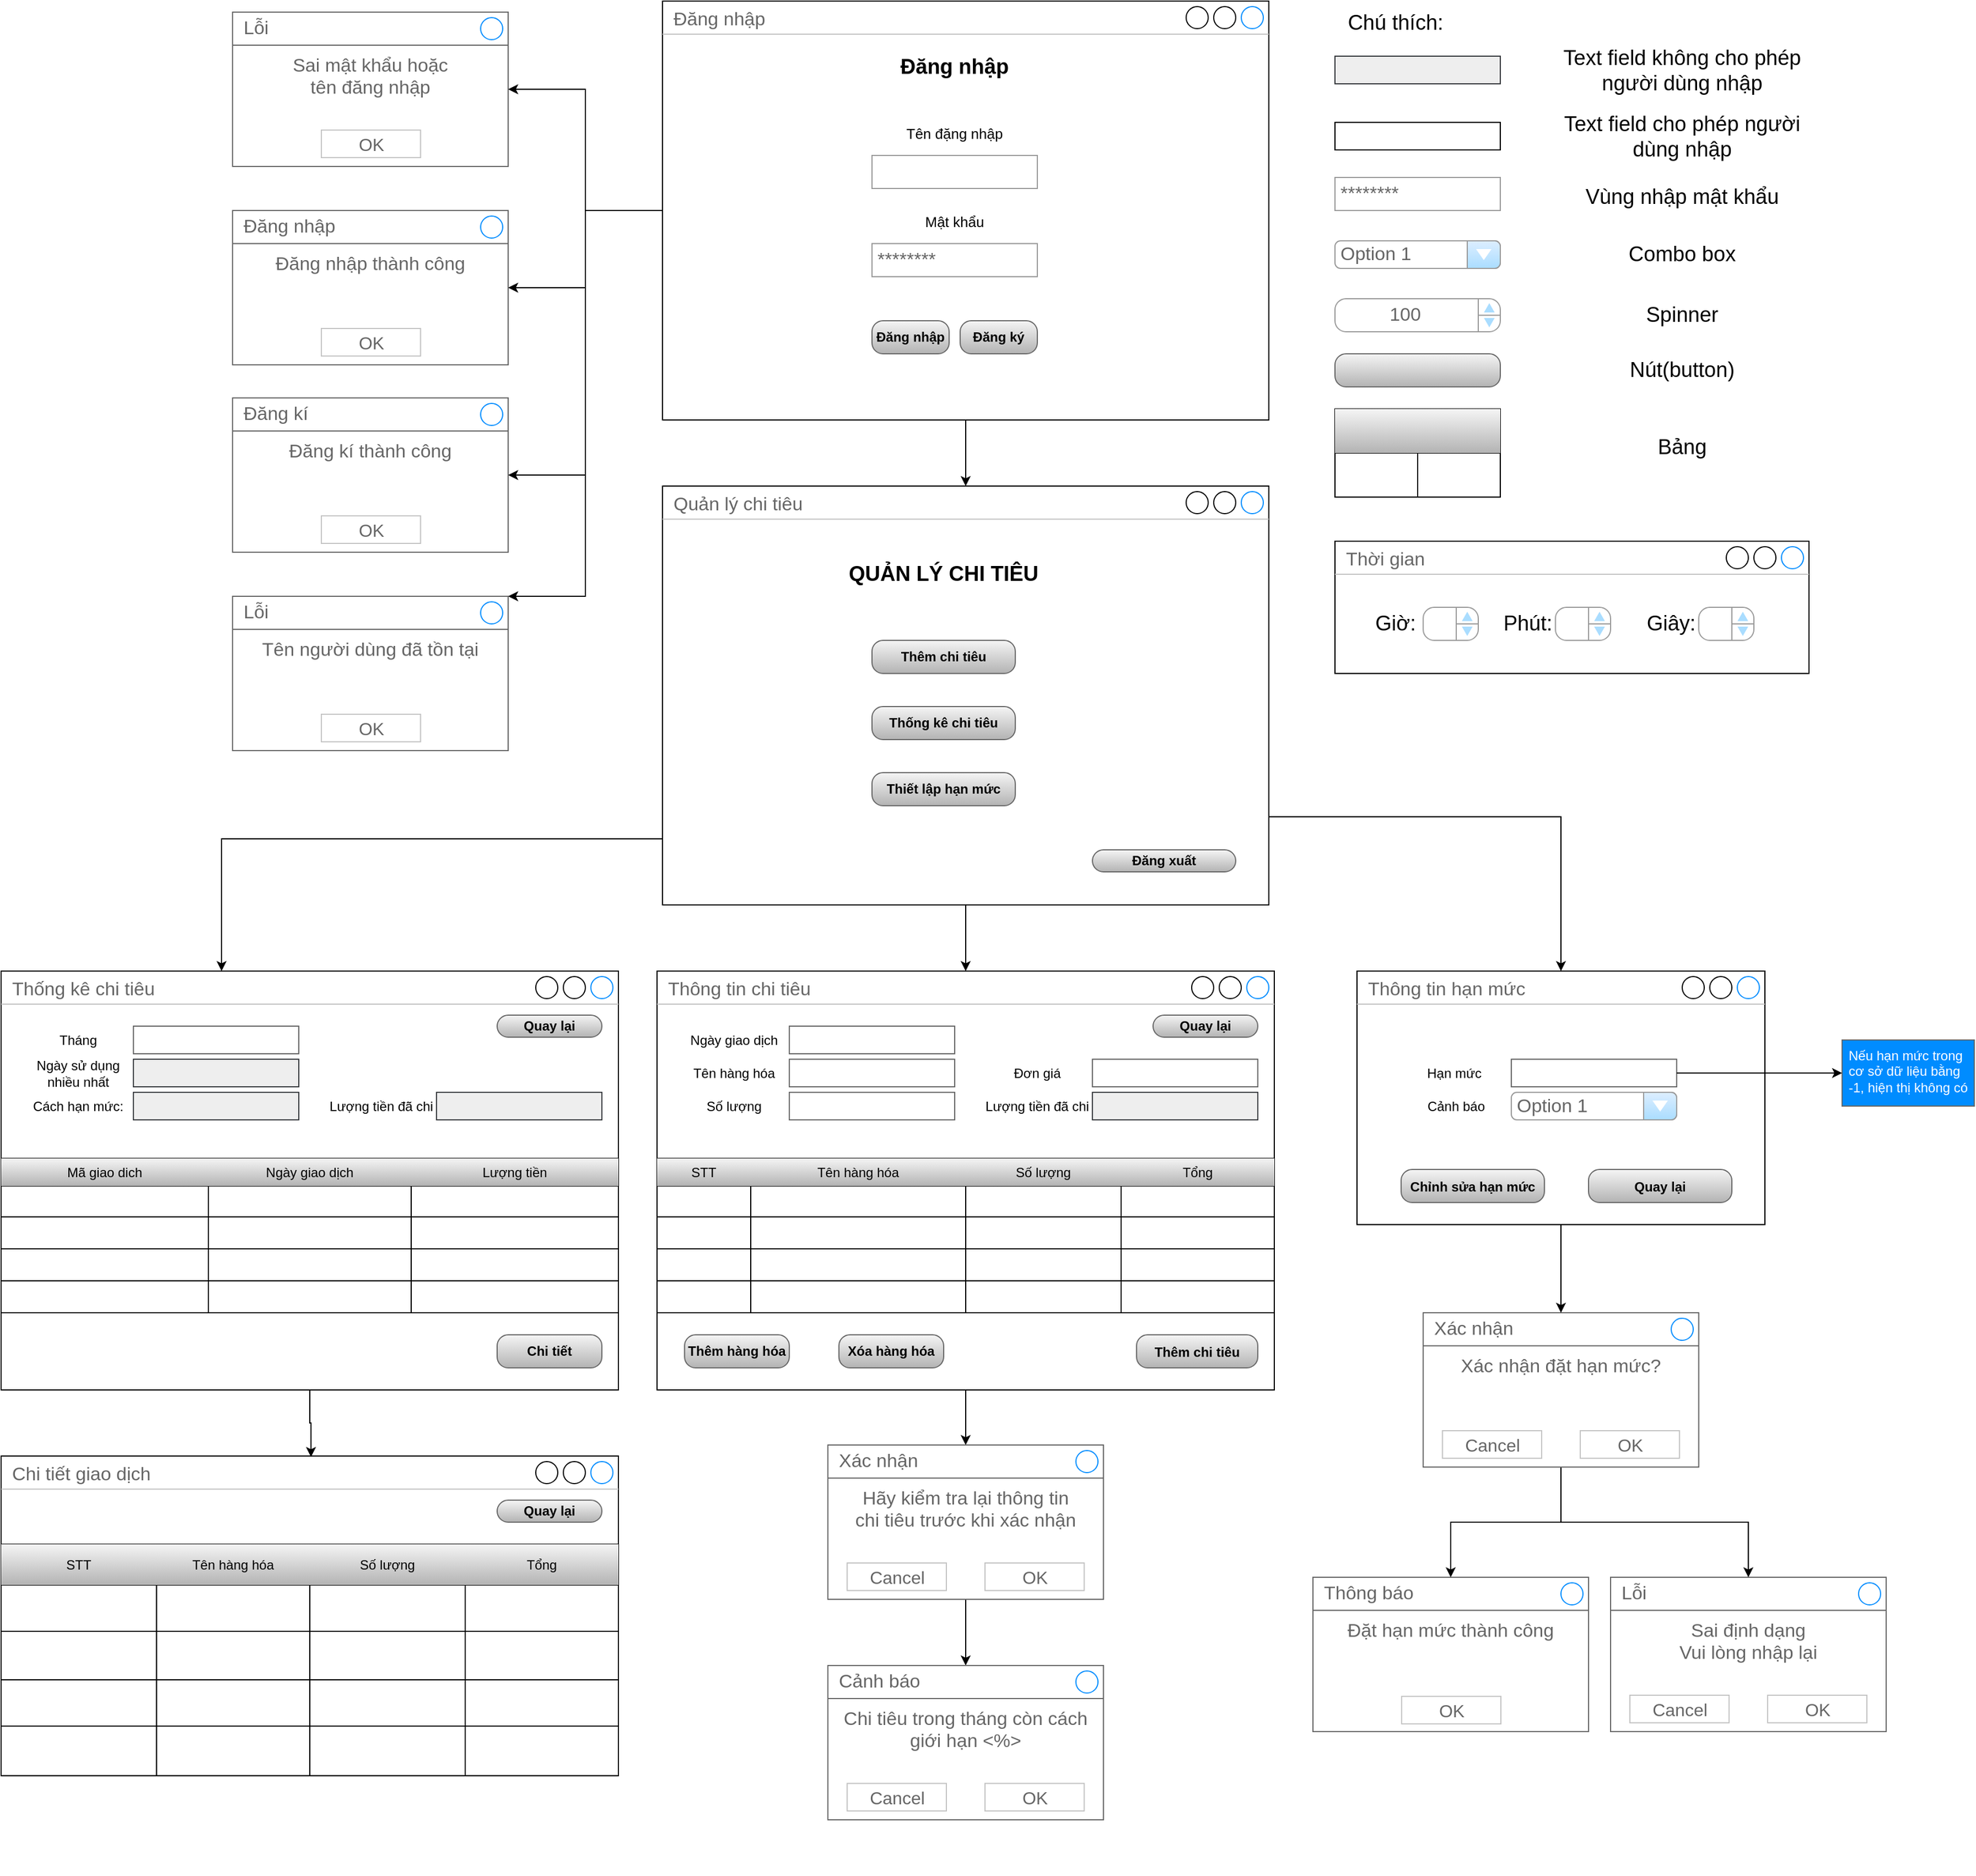 <mxfile version="14.8.0" type="github" pages="6">
  <diagram id="RMA0gpW58A4giQYbhMxl" name="Sơ đồ màn hình">
    <mxGraphModel dx="2333" dy="1881" grid="1" gridSize="10" guides="1" tooltips="1" connect="1" arrows="1" fold="1" page="1" pageScale="1" pageWidth="850" pageHeight="1100" math="0" shadow="0">
      <root>
        <mxCell id="0" />
        <mxCell id="1" parent="0" />
        <mxCell id="KsnyNKV8xD6eK6TbKihS-121" style="edgeStyle=orthogonalEdgeStyle;rounded=0;orthogonalLoop=1;jettySize=auto;html=1;fontSize=12;" parent="1" source="bsy1FFPhVirSa5bNv7_C-1" target="KsnyNKV8xD6eK6TbKihS-117" edge="1">
          <mxGeometry relative="1" as="geometry" />
        </mxCell>
        <mxCell id="fEtWrxZ9Q_CUSQm69vdD-6" style="edgeStyle=orthogonalEdgeStyle;rounded=0;orthogonalLoop=1;jettySize=auto;html=1;" parent="1" source="KsnyNKV8xD6eK6TbKihS-116" target="fEtWrxZ9Q_CUSQm69vdD-1" edge="1">
          <mxGeometry relative="1" as="geometry" />
        </mxCell>
        <mxCell id="KsnyNKV8xD6eK6TbKihS-116" value="Hãy kiểm tra lại thông tin&lt;br&gt;chi tiêu trước khi xác nhận" style="strokeWidth=1;shadow=0;dashed=0;align=center;html=1;shape=mxgraph.mockup.containers.rrect;rSize=0;strokeColor=#666666;fontColor=#666666;fontSize=17;verticalAlign=top;whiteSpace=wrap;fillColor=#ffffff;spacingTop=32;" parent="1" vertex="1">
          <mxGeometry x="240" y="440" width="250" height="140" as="geometry" />
        </mxCell>
        <mxCell id="KsnyNKV8xD6eK6TbKihS-117" value="Xác nhận" style="strokeWidth=1;shadow=0;dashed=0;align=center;html=1;shape=mxgraph.mockup.containers.rrect;rSize=0;fontSize=17;fontColor=#666666;strokeColor=#666666;align=left;spacingLeft=8;fillColor=none;resizeWidth=1;" parent="KsnyNKV8xD6eK6TbKihS-116" vertex="1">
          <mxGeometry width="250" height="30" relative="1" as="geometry" />
        </mxCell>
        <mxCell id="KsnyNKV8xD6eK6TbKihS-118" value="" style="shape=ellipse;strokeColor=#008cff;resizable=0;fillColor=none;html=1;" parent="KsnyNKV8xD6eK6TbKihS-117" vertex="1">
          <mxGeometry x="1" y="0.5" width="20" height="20" relative="1" as="geometry">
            <mxPoint x="-25" y="-10" as="offset" />
          </mxGeometry>
        </mxCell>
        <mxCell id="KsnyNKV8xD6eK6TbKihS-119" value="Cancel" style="strokeWidth=1;shadow=0;dashed=0;align=center;html=1;shape=mxgraph.mockup.containers.rrect;rSize=0;fontSize=16;fontColor=#666666;strokeColor=#c4c4c4;whiteSpace=wrap;fillColor=none;" parent="KsnyNKV8xD6eK6TbKihS-116" vertex="1">
          <mxGeometry x="0.25" y="1" width="90" height="25" relative="1" as="geometry">
            <mxPoint x="-45" y="-33" as="offset" />
          </mxGeometry>
        </mxCell>
        <mxCell id="KsnyNKV8xD6eK6TbKihS-120" value="OK" style="strokeWidth=1;shadow=0;dashed=0;align=center;html=1;shape=mxgraph.mockup.containers.rrect;rSize=0;fontSize=16;fontColor=#666666;strokeColor=#c4c4c4;whiteSpace=wrap;fillColor=none;" parent="KsnyNKV8xD6eK6TbKihS-116" vertex="1">
          <mxGeometry x="0.75" y="1" width="90" height="25" relative="1" as="geometry">
            <mxPoint x="-45" y="-33" as="offset" />
          </mxGeometry>
        </mxCell>
        <mxCell id="KsnyNKV8xD6eK6TbKihS-130" value="" style="group" parent="1" vertex="1" connectable="0">
          <mxGeometry x="85" y="10" width="560" height="380" as="geometry" />
        </mxCell>
        <mxCell id="bsy1FFPhVirSa5bNv7_C-1" value="Thông tin chi tiêu" style="strokeWidth=1;shadow=0;dashed=0;align=center;html=1;shape=mxgraph.mockup.containers.window;align=left;verticalAlign=top;spacingLeft=8;strokeColor2=#008cff;strokeColor3=#c4c4c4;fontColor=#666666;mainText=;fontSize=17;labelBackgroundColor=none;" parent="KsnyNKV8xD6eK6TbKihS-130" vertex="1">
          <mxGeometry width="560" height="380" as="geometry" />
        </mxCell>
        <mxCell id="bsy1FFPhVirSa5bNv7_C-2" value="Ngày giao dịch" style="text;html=1;strokeColor=none;fillColor=none;align=center;verticalAlign=middle;whiteSpace=wrap;rounded=0;" parent="KsnyNKV8xD6eK6TbKihS-130" vertex="1">
          <mxGeometry x="20" y="50" width="100" height="25" as="geometry" />
        </mxCell>
        <mxCell id="bsy1FFPhVirSa5bNv7_C-3" value="" style="strokeWidth=1;shadow=0;dashed=0;align=center;html=1;shape=mxgraph.mockup.text.textBox;fontColor=#666666;align=left;fontSize=12;spacingLeft=4;spacingTop=-3;strokeColor=#666666;mainText=" parent="KsnyNKV8xD6eK6TbKihS-130" vertex="1">
          <mxGeometry x="120" y="50" width="150" height="25" as="geometry" />
        </mxCell>
        <mxCell id="KsnyNKV8xD6eK6TbKihS-67" value="" style="shape=table;html=1;whiteSpace=wrap;startSize=0;container=1;collapsible=0;childLayout=tableLayout;" parent="KsnyNKV8xD6eK6TbKihS-130" vertex="1">
          <mxGeometry y="170" width="560" height="140" as="geometry" />
        </mxCell>
        <mxCell id="KsnyNKV8xD6eK6TbKihS-68" value="" style="shape=partialRectangle;html=1;whiteSpace=wrap;collapsible=0;dropTarget=0;pointerEvents=0;fillColor=none;top=0;left=0;bottom=0;right=0;points=[[0,0.5],[1,0.5]];portConstraint=eastwest;" parent="KsnyNKV8xD6eK6TbKihS-67" vertex="1">
          <mxGeometry width="560" height="25" as="geometry" />
        </mxCell>
        <mxCell id="KsnyNKV8xD6eK6TbKihS-69" value="STT" style="shape=partialRectangle;html=1;whiteSpace=wrap;connectable=0;overflow=hidden;fillColor=#f5f5f5;top=0;left=0;bottom=0;right=0;strokeColor=#666666;gradientDirection=south;gradientColor=#b3b3b3;" parent="KsnyNKV8xD6eK6TbKihS-68" vertex="1">
          <mxGeometry width="85" height="25" as="geometry" />
        </mxCell>
        <mxCell id="KsnyNKV8xD6eK6TbKihS-70" value="Tên hàng hóa" style="shape=partialRectangle;html=1;whiteSpace=wrap;connectable=0;overflow=hidden;fillColor=#f5f5f5;top=0;left=0;bottom=0;right=0;strokeColor=#666666;gradientDirection=south;gradientColor=#b3b3b3;" parent="KsnyNKV8xD6eK6TbKihS-68" vertex="1">
          <mxGeometry x="85" width="195" height="25" as="geometry" />
        </mxCell>
        <mxCell id="KsnyNKV8xD6eK6TbKihS-71" value="Số lượng" style="shape=partialRectangle;html=1;whiteSpace=wrap;connectable=0;overflow=hidden;fillColor=#f5f5f5;top=0;left=0;bottom=0;right=0;strokeColor=#666666;gradientDirection=south;gradientColor=#b3b3b3;" parent="KsnyNKV8xD6eK6TbKihS-68" vertex="1">
          <mxGeometry x="280" width="141" height="25" as="geometry" />
        </mxCell>
        <mxCell id="KsnyNKV8xD6eK6TbKihS-72" value="Tổng" style="shape=partialRectangle;html=1;whiteSpace=wrap;connectable=0;overflow=hidden;fillColor=#f5f5f5;top=0;left=0;bottom=0;right=0;strokeColor=#666666;gradientDirection=south;gradientColor=#b3b3b3;" parent="KsnyNKV8xD6eK6TbKihS-68" vertex="1">
          <mxGeometry x="421" width="139" height="25" as="geometry" />
        </mxCell>
        <mxCell id="KsnyNKV8xD6eK6TbKihS-73" value="" style="shape=partialRectangle;html=1;whiteSpace=wrap;collapsible=0;dropTarget=0;pointerEvents=0;fillColor=none;top=0;left=0;bottom=0;right=0;points=[[0,0.5],[1,0.5]];portConstraint=eastwest;" parent="KsnyNKV8xD6eK6TbKihS-67" vertex="1">
          <mxGeometry y="25" width="560" height="28" as="geometry" />
        </mxCell>
        <mxCell id="KsnyNKV8xD6eK6TbKihS-74" value="" style="shape=partialRectangle;html=1;whiteSpace=wrap;connectable=0;overflow=hidden;fillColor=none;top=0;left=0;bottom=0;right=0;" parent="KsnyNKV8xD6eK6TbKihS-73" vertex="1">
          <mxGeometry width="85" height="28" as="geometry" />
        </mxCell>
        <mxCell id="KsnyNKV8xD6eK6TbKihS-75" value="" style="shape=partialRectangle;html=1;whiteSpace=wrap;connectable=0;overflow=hidden;fillColor=none;top=0;left=0;bottom=0;right=0;" parent="KsnyNKV8xD6eK6TbKihS-73" vertex="1">
          <mxGeometry x="85" width="195" height="28" as="geometry" />
        </mxCell>
        <mxCell id="KsnyNKV8xD6eK6TbKihS-76" value="" style="shape=partialRectangle;html=1;whiteSpace=wrap;connectable=0;overflow=hidden;fillColor=none;top=0;left=0;bottom=0;right=0;" parent="KsnyNKV8xD6eK6TbKihS-73" vertex="1">
          <mxGeometry x="280" width="141" height="28" as="geometry" />
        </mxCell>
        <mxCell id="KsnyNKV8xD6eK6TbKihS-77" value="" style="shape=partialRectangle;html=1;whiteSpace=wrap;connectable=0;overflow=hidden;fillColor=none;top=0;left=0;bottom=0;right=0;" parent="KsnyNKV8xD6eK6TbKihS-73" vertex="1">
          <mxGeometry x="421" width="139" height="28" as="geometry" />
        </mxCell>
        <mxCell id="KsnyNKV8xD6eK6TbKihS-78" value="" style="shape=partialRectangle;html=1;whiteSpace=wrap;collapsible=0;dropTarget=0;pointerEvents=0;fillColor=none;top=0;left=0;bottom=0;right=0;points=[[0,0.5],[1,0.5]];portConstraint=eastwest;" parent="KsnyNKV8xD6eK6TbKihS-67" vertex="1">
          <mxGeometry y="53" width="560" height="29" as="geometry" />
        </mxCell>
        <mxCell id="KsnyNKV8xD6eK6TbKihS-79" value="" style="shape=partialRectangle;html=1;whiteSpace=wrap;connectable=0;overflow=hidden;fillColor=none;top=0;left=0;bottom=0;right=0;" parent="KsnyNKV8xD6eK6TbKihS-78" vertex="1">
          <mxGeometry width="85" height="29" as="geometry" />
        </mxCell>
        <mxCell id="KsnyNKV8xD6eK6TbKihS-80" value="" style="shape=partialRectangle;html=1;whiteSpace=wrap;connectable=0;overflow=hidden;fillColor=none;top=0;left=0;bottom=0;right=0;" parent="KsnyNKV8xD6eK6TbKihS-78" vertex="1">
          <mxGeometry x="85" width="195" height="29" as="geometry" />
        </mxCell>
        <mxCell id="KsnyNKV8xD6eK6TbKihS-81" value="" style="shape=partialRectangle;html=1;whiteSpace=wrap;connectable=0;overflow=hidden;fillColor=none;top=0;left=0;bottom=0;right=0;" parent="KsnyNKV8xD6eK6TbKihS-78" vertex="1">
          <mxGeometry x="280" width="141" height="29" as="geometry" />
        </mxCell>
        <mxCell id="KsnyNKV8xD6eK6TbKihS-82" value="" style="shape=partialRectangle;html=1;whiteSpace=wrap;connectable=0;overflow=hidden;fillColor=none;top=0;left=0;bottom=0;right=0;" parent="KsnyNKV8xD6eK6TbKihS-78" vertex="1">
          <mxGeometry x="421" width="139" height="29" as="geometry" />
        </mxCell>
        <mxCell id="KsnyNKV8xD6eK6TbKihS-83" value="" style="shape=partialRectangle;html=1;whiteSpace=wrap;collapsible=0;dropTarget=0;pointerEvents=0;fillColor=none;top=0;left=0;bottom=0;right=0;points=[[0,0.5],[1,0.5]];portConstraint=eastwest;" parent="KsnyNKV8xD6eK6TbKihS-67" vertex="1">
          <mxGeometry y="82" width="560" height="29" as="geometry" />
        </mxCell>
        <mxCell id="KsnyNKV8xD6eK6TbKihS-84" value="" style="shape=partialRectangle;html=1;whiteSpace=wrap;connectable=0;overflow=hidden;fillColor=none;top=0;left=0;bottom=0;right=0;" parent="KsnyNKV8xD6eK6TbKihS-83" vertex="1">
          <mxGeometry width="85" height="29" as="geometry" />
        </mxCell>
        <mxCell id="KsnyNKV8xD6eK6TbKihS-85" value="" style="shape=partialRectangle;html=1;whiteSpace=wrap;connectable=0;overflow=hidden;fillColor=none;top=0;left=0;bottom=0;right=0;" parent="KsnyNKV8xD6eK6TbKihS-83" vertex="1">
          <mxGeometry x="85" width="195" height="29" as="geometry" />
        </mxCell>
        <mxCell id="KsnyNKV8xD6eK6TbKihS-86" value="" style="shape=partialRectangle;html=1;whiteSpace=wrap;connectable=0;overflow=hidden;fillColor=none;top=0;left=0;bottom=0;right=0;" parent="KsnyNKV8xD6eK6TbKihS-83" vertex="1">
          <mxGeometry x="280" width="141" height="29" as="geometry" />
        </mxCell>
        <mxCell id="KsnyNKV8xD6eK6TbKihS-87" value="" style="shape=partialRectangle;html=1;whiteSpace=wrap;connectable=0;overflow=hidden;fillColor=none;top=0;left=0;bottom=0;right=0;" parent="KsnyNKV8xD6eK6TbKihS-83" vertex="1">
          <mxGeometry x="421" width="139" height="29" as="geometry" />
        </mxCell>
        <mxCell id="KsnyNKV8xD6eK6TbKihS-88" value="" style="shape=partialRectangle;html=1;whiteSpace=wrap;collapsible=0;dropTarget=0;pointerEvents=0;fillColor=none;top=0;left=0;bottom=0;right=0;points=[[0,0.5],[1,0.5]];portConstraint=eastwest;" parent="KsnyNKV8xD6eK6TbKihS-67" vertex="1">
          <mxGeometry y="111" width="560" height="29" as="geometry" />
        </mxCell>
        <mxCell id="KsnyNKV8xD6eK6TbKihS-89" value="" style="shape=partialRectangle;html=1;whiteSpace=wrap;connectable=0;overflow=hidden;fillColor=none;top=0;left=0;bottom=0;right=0;" parent="KsnyNKV8xD6eK6TbKihS-88" vertex="1">
          <mxGeometry width="85" height="29" as="geometry" />
        </mxCell>
        <mxCell id="KsnyNKV8xD6eK6TbKihS-90" value="" style="shape=partialRectangle;html=1;whiteSpace=wrap;connectable=0;overflow=hidden;fillColor=none;top=0;left=0;bottom=0;right=0;" parent="KsnyNKV8xD6eK6TbKihS-88" vertex="1">
          <mxGeometry x="85" width="195" height="29" as="geometry" />
        </mxCell>
        <mxCell id="KsnyNKV8xD6eK6TbKihS-91" value="" style="shape=partialRectangle;html=1;whiteSpace=wrap;connectable=0;overflow=hidden;fillColor=none;top=0;left=0;bottom=0;right=0;" parent="KsnyNKV8xD6eK6TbKihS-88" vertex="1">
          <mxGeometry x="280" width="141" height="29" as="geometry" />
        </mxCell>
        <mxCell id="KsnyNKV8xD6eK6TbKihS-92" value="" style="shape=partialRectangle;html=1;whiteSpace=wrap;connectable=0;overflow=hidden;fillColor=none;top=0;left=0;bottom=0;right=0;" parent="KsnyNKV8xD6eK6TbKihS-88" vertex="1">
          <mxGeometry x="421" width="139" height="29" as="geometry" />
        </mxCell>
        <mxCell id="KsnyNKV8xD6eK6TbKihS-100" value="Tên hàng hóa" style="text;html=1;strokeColor=none;fillColor=none;align=center;verticalAlign=middle;whiteSpace=wrap;rounded=0;" parent="KsnyNKV8xD6eK6TbKihS-130" vertex="1">
          <mxGeometry x="20" y="80" width="100" height="25" as="geometry" />
        </mxCell>
        <mxCell id="KsnyNKV8xD6eK6TbKihS-101" value="" style="strokeWidth=1;shadow=0;dashed=0;align=center;html=1;shape=mxgraph.mockup.text.textBox;fontColor=#666666;align=left;fontSize=12;spacingLeft=4;spacingTop=-3;strokeColor=#666666;mainText=" parent="KsnyNKV8xD6eK6TbKihS-130" vertex="1">
          <mxGeometry x="120" y="80" width="150" height="25" as="geometry" />
        </mxCell>
        <mxCell id="KsnyNKV8xD6eK6TbKihS-102" value="Đơn giá" style="text;html=1;strokeColor=none;fillColor=none;align=center;verticalAlign=middle;whiteSpace=wrap;rounded=0;" parent="KsnyNKV8xD6eK6TbKihS-130" vertex="1">
          <mxGeometry x="295" y="80" width="100" height="25" as="geometry" />
        </mxCell>
        <mxCell id="KsnyNKV8xD6eK6TbKihS-103" value="" style="strokeWidth=1;shadow=0;dashed=0;align=center;html=1;shape=mxgraph.mockup.text.textBox;fontColor=#666666;align=left;fontSize=12;spacingLeft=4;spacingTop=-3;strokeColor=#666666;mainText=" parent="KsnyNKV8xD6eK6TbKihS-130" vertex="1">
          <mxGeometry x="395" y="80" width="150" height="25" as="geometry" />
        </mxCell>
        <mxCell id="KsnyNKV8xD6eK6TbKihS-104" value="Số lượng" style="text;html=1;strokeColor=none;fillColor=none;align=center;verticalAlign=middle;whiteSpace=wrap;rounded=0;" parent="KsnyNKV8xD6eK6TbKihS-130" vertex="1">
          <mxGeometry x="20" y="110" width="100" height="25" as="geometry" />
        </mxCell>
        <mxCell id="KsnyNKV8xD6eK6TbKihS-105" value="" style="strokeWidth=1;shadow=0;dashed=0;align=center;html=1;shape=mxgraph.mockup.text.textBox;fontColor=#666666;align=left;fontSize=12;spacingLeft=4;spacingTop=-3;strokeColor=#666666;mainText=" parent="KsnyNKV8xD6eK6TbKihS-130" vertex="1">
          <mxGeometry x="120" y="110" width="150" height="25" as="geometry" />
        </mxCell>
        <mxCell id="KsnyNKV8xD6eK6TbKihS-107" value="Lượng tiền đã chi" style="text;html=1;strokeColor=none;fillColor=none;align=center;verticalAlign=middle;whiteSpace=wrap;rounded=0;" parent="KsnyNKV8xD6eK6TbKihS-130" vertex="1">
          <mxGeometry x="295" y="110" width="100" height="25" as="geometry" />
        </mxCell>
        <mxCell id="KsnyNKV8xD6eK6TbKihS-108" value="" style="strokeWidth=1;shadow=0;dashed=0;align=center;html=1;shape=mxgraph.mockup.text.textBox;align=left;fontSize=12;spacingLeft=4;spacingTop=-3;strokeColor=#36393d;mainText=;fillColor=#eeeeee;" parent="KsnyNKV8xD6eK6TbKihS-130" vertex="1">
          <mxGeometry x="395" y="110" width="150" height="25" as="geometry" />
        </mxCell>
        <mxCell id="KsnyNKV8xD6eK6TbKihS-109" value="Thêm hàng hóa" style="strokeWidth=1;shadow=0;dashed=0;align=center;html=1;shape=mxgraph.mockup.buttons.button;strokeColor=#666666;mainText=;buttonStyle=round;fontSize=12;fontStyle=1;fillColor=#f5f5f5;whiteSpace=wrap;gradientColor=#b3b3b3;" parent="KsnyNKV8xD6eK6TbKihS-130" vertex="1">
          <mxGeometry x="25" y="330" width="95" height="30" as="geometry" />
        </mxCell>
        <mxCell id="KsnyNKV8xD6eK6TbKihS-113" value="Xóa hàng hóa" style="strokeWidth=1;shadow=0;dashed=0;align=center;html=1;shape=mxgraph.mockup.buttons.button;strokeColor=#666666;mainText=;buttonStyle=round;fontSize=12;fontStyle=1;fillColor=#f5f5f5;whiteSpace=wrap;gradientColor=#b3b3b3;" parent="KsnyNKV8xD6eK6TbKihS-130" vertex="1">
          <mxGeometry x="165" y="330" width="95" height="30" as="geometry" />
        </mxCell>
        <mxCell id="KsnyNKV8xD6eK6TbKihS-115" value="Thêm chi tiêu" style="strokeWidth=1;shadow=0;dashed=0;align=center;shape=mxgraph.mockup.buttons.button;strokeColor=#666666;mainText=;buttonStyle=round;fontSize=12;fontStyle=1;fillColor=#f5f5f5;gradientColor=#b3b3b3;" parent="KsnyNKV8xD6eK6TbKihS-130" vertex="1">
          <mxGeometry x="435" y="330" width="110" height="30" as="geometry" />
        </mxCell>
        <mxCell id="KsnyNKV8xD6eK6TbKihS-123" value="Quay lại" style="strokeWidth=1;shadow=0;dashed=0;align=center;html=1;shape=mxgraph.mockup.buttons.button;strokeColor=#666666;mainText=;buttonStyle=round;fontSize=12;fontStyle=1;fillColor=#f5f5f5;whiteSpace=wrap;gradientColor=#b3b3b3;" parent="KsnyNKV8xD6eK6TbKihS-130" vertex="1">
          <mxGeometry x="450" y="40" width="95" height="20" as="geometry" />
        </mxCell>
        <mxCell id="KsnyNKV8xD6eK6TbKihS-131" value="" style="group" parent="1" vertex="1" connectable="0">
          <mxGeometry x="720" y="10" width="370" height="230" as="geometry" />
        </mxCell>
        <mxCell id="KsnyNKV8xD6eK6TbKihS-132" value="Thông tin hạn mức" style="strokeWidth=1;shadow=0;dashed=0;align=center;html=1;shape=mxgraph.mockup.containers.window;align=left;verticalAlign=top;spacingLeft=8;strokeColor2=#008cff;strokeColor3=#c4c4c4;fontColor=#666666;mainText=;fontSize=17;labelBackgroundColor=none;" parent="KsnyNKV8xD6eK6TbKihS-131" vertex="1">
          <mxGeometry width="370.0" height="230" as="geometry" />
        </mxCell>
        <mxCell id="KsnyNKV8xD6eK6TbKihS-174" value="Hạn mức&amp;nbsp;" style="text;html=1;strokeColor=none;fillColor=none;align=center;verticalAlign=middle;whiteSpace=wrap;rounded=0;" parent="KsnyNKV8xD6eK6TbKihS-131" vertex="1">
          <mxGeometry x="40" y="80" width="100" height="25" as="geometry" />
        </mxCell>
        <mxCell id="KsnyNKV8xD6eK6TbKihS-175" value="" style="strokeWidth=1;shadow=0;dashed=0;align=center;html=1;shape=mxgraph.mockup.text.textBox;fontColor=#666666;align=left;fontSize=12;spacingLeft=4;spacingTop=-3;strokeColor=#666666;mainText=" parent="KsnyNKV8xD6eK6TbKihS-131" vertex="1">
          <mxGeometry x="140" y="80" width="150" height="25" as="geometry" />
        </mxCell>
        <mxCell id="KsnyNKV8xD6eK6TbKihS-178" value="Quay lại" style="strokeWidth=1;shadow=0;dashed=0;align=center;shape=mxgraph.mockup.buttons.button;strokeColor=#666666;mainText=;buttonStyle=round;fontSize=12;fontStyle=1;fillColor=#f5f5f5;gradientColor=#b3b3b3;" parent="KsnyNKV8xD6eK6TbKihS-131" vertex="1">
          <mxGeometry x="210" y="180" width="130" height="30" as="geometry" />
        </mxCell>
        <mxCell id="KsnyNKV8xD6eK6TbKihS-179" value="Chỉnh sửa hạn mức" style="strokeWidth=1;shadow=0;dashed=0;align=center;shape=mxgraph.mockup.buttons.button;strokeColor=#666666;mainText=;buttonStyle=round;fontSize=12;fontStyle=1;fillColor=#f5f5f5;gradientColor=#b3b3b3;" parent="KsnyNKV8xD6eK6TbKihS-131" vertex="1">
          <mxGeometry x="40" y="180" width="130" height="30" as="geometry" />
        </mxCell>
        <mxCell id="fEtWrxZ9Q_CUSQm69vdD-7" value="Cảnh báo" style="text;html=1;strokeColor=none;fillColor=none;align=center;verticalAlign=middle;whiteSpace=wrap;rounded=0;" parent="KsnyNKV8xD6eK6TbKihS-131" vertex="1">
          <mxGeometry x="40" y="110" width="100" height="25" as="geometry" />
        </mxCell>
        <mxCell id="fEtWrxZ9Q_CUSQm69vdD-9" value="Option 1" style="strokeWidth=1;shadow=0;dashed=0;align=center;html=1;shape=mxgraph.mockup.forms.comboBox;strokeColor=#999999;fillColor=#ddeeff;align=left;fillColor2=#aaddff;mainText=;fontColor=#666666;fontSize=17;spacingLeft=3;" parent="KsnyNKV8xD6eK6TbKihS-131" vertex="1">
          <mxGeometry x="140" y="110" width="150" height="25" as="geometry" />
        </mxCell>
        <mxCell id="KsnyNKV8xD6eK6TbKihS-176" value="Nếu hạn mức trong cơ sở dữ liệu bằng -1, hiện thị không có" style="whiteSpace=wrap;html=1;shadow=0;dashed=0;align=left;strokeColor=#666666;strokeWidth=1;spacingTop=-3;spacingLeft=4;fillColor=#008CFF;fontColor=#FFFFFF;" parent="1" vertex="1">
          <mxGeometry x="1160" y="72.5" width="120" height="60" as="geometry" />
        </mxCell>
        <mxCell id="KsnyNKV8xD6eK6TbKihS-177" value="" style="edgeStyle=orthogonalEdgeStyle;rounded=0;orthogonalLoop=1;jettySize=auto;html=1;fontSize=12;fontColor=#FFFFFF;" parent="1" source="KsnyNKV8xD6eK6TbKihS-175" target="KsnyNKV8xD6eK6TbKihS-176" edge="1">
          <mxGeometry relative="1" as="geometry" />
        </mxCell>
        <mxCell id="KsnyNKV8xD6eK6TbKihS-180" value="Đặt hạn mức thành công" style="strokeWidth=1;shadow=0;dashed=0;align=center;html=1;shape=mxgraph.mockup.containers.rrect;rSize=0;strokeColor=#666666;fontColor=#666666;fontSize=17;verticalAlign=top;whiteSpace=wrap;fillColor=#ffffff;spacingTop=32;" parent="1" vertex="1">
          <mxGeometry x="680" y="560" width="250" height="140" as="geometry" />
        </mxCell>
        <mxCell id="KsnyNKV8xD6eK6TbKihS-181" value="Thông báo" style="strokeWidth=1;shadow=0;dashed=0;align=center;html=1;shape=mxgraph.mockup.containers.rrect;rSize=0;fontSize=17;fontColor=#666666;strokeColor=#666666;align=left;spacingLeft=8;fillColor=none;resizeWidth=1;" parent="KsnyNKV8xD6eK6TbKihS-180" vertex="1">
          <mxGeometry width="250" height="30" relative="1" as="geometry" />
        </mxCell>
        <mxCell id="KsnyNKV8xD6eK6TbKihS-182" value="" style="shape=ellipse;strokeColor=#008cff;resizable=0;fillColor=none;html=1;" parent="KsnyNKV8xD6eK6TbKihS-181" vertex="1">
          <mxGeometry x="1" y="0.5" width="20" height="20" relative="1" as="geometry">
            <mxPoint x="-25" y="-10" as="offset" />
          </mxGeometry>
        </mxCell>
        <mxCell id="KsnyNKV8xD6eK6TbKihS-184" value="OK" style="strokeWidth=1;shadow=0;dashed=0;align=center;html=1;shape=mxgraph.mockup.containers.rrect;rSize=0;fontSize=16;fontColor=#666666;strokeColor=#c4c4c4;whiteSpace=wrap;fillColor=none;" parent="KsnyNKV8xD6eK6TbKihS-180" vertex="1">
          <mxGeometry x="0.75" y="1" width="90" height="25" relative="1" as="geometry">
            <mxPoint x="-107" y="-32" as="offset" />
          </mxGeometry>
        </mxCell>
        <mxCell id="KsnyNKV8xD6eK6TbKihS-190" value="Sai định dạng&lt;br&gt;Vui lòng nhập lại" style="strokeWidth=1;shadow=0;dashed=0;align=center;html=1;shape=mxgraph.mockup.containers.rrect;rSize=0;strokeColor=#666666;fontColor=#666666;fontSize=17;verticalAlign=top;whiteSpace=wrap;fillColor=#ffffff;spacingTop=32;" parent="1" vertex="1">
          <mxGeometry x="950" y="560" width="250" height="140" as="geometry" />
        </mxCell>
        <mxCell id="KsnyNKV8xD6eK6TbKihS-191" value="Lỗi" style="strokeWidth=1;shadow=0;dashed=0;align=center;html=1;shape=mxgraph.mockup.containers.rrect;rSize=0;fontSize=17;fontColor=#666666;strokeColor=#666666;align=left;spacingLeft=8;fillColor=none;resizeWidth=1;" parent="KsnyNKV8xD6eK6TbKihS-190" vertex="1">
          <mxGeometry width="250" height="30" relative="1" as="geometry" />
        </mxCell>
        <mxCell id="KsnyNKV8xD6eK6TbKihS-192" value="" style="shape=ellipse;strokeColor=#008cff;resizable=0;fillColor=none;html=1;" parent="KsnyNKV8xD6eK6TbKihS-191" vertex="1">
          <mxGeometry x="1" y="0.5" width="20" height="20" relative="1" as="geometry">
            <mxPoint x="-25" y="-10" as="offset" />
          </mxGeometry>
        </mxCell>
        <mxCell id="KsnyNKV8xD6eK6TbKihS-193" value="Cancel" style="strokeWidth=1;shadow=0;dashed=0;align=center;html=1;shape=mxgraph.mockup.containers.rrect;rSize=0;fontSize=16;fontColor=#666666;strokeColor=#c4c4c4;whiteSpace=wrap;fillColor=none;" parent="KsnyNKV8xD6eK6TbKihS-190" vertex="1">
          <mxGeometry x="0.25" y="1" width="90" height="25" relative="1" as="geometry">
            <mxPoint x="-45" y="-33" as="offset" />
          </mxGeometry>
        </mxCell>
        <mxCell id="KsnyNKV8xD6eK6TbKihS-194" value="OK" style="strokeWidth=1;shadow=0;dashed=0;align=center;html=1;shape=mxgraph.mockup.containers.rrect;rSize=0;fontSize=16;fontColor=#666666;strokeColor=#c4c4c4;whiteSpace=wrap;fillColor=none;" parent="KsnyNKV8xD6eK6TbKihS-190" vertex="1">
          <mxGeometry x="0.75" y="1" width="90" height="25" relative="1" as="geometry">
            <mxPoint x="-45" y="-33" as="offset" />
          </mxGeometry>
        </mxCell>
        <mxCell id="KsnyNKV8xD6eK6TbKihS-207" style="edgeStyle=orthogonalEdgeStyle;rounded=0;orthogonalLoop=1;jettySize=auto;html=1;fontSize=12;fontColor=#FFFFFF;" parent="1" source="KsnyNKV8xD6eK6TbKihS-201" target="KsnyNKV8xD6eK6TbKihS-180" edge="1">
          <mxGeometry relative="1" as="geometry" />
        </mxCell>
        <mxCell id="KsnyNKV8xD6eK6TbKihS-208" style="edgeStyle=orthogonalEdgeStyle;rounded=0;orthogonalLoop=1;jettySize=auto;html=1;fontSize=12;fontColor=#FFFFFF;" parent="1" source="KsnyNKV8xD6eK6TbKihS-201" target="KsnyNKV8xD6eK6TbKihS-190" edge="1">
          <mxGeometry relative="1" as="geometry" />
        </mxCell>
        <mxCell id="KsnyNKV8xD6eK6TbKihS-201" value="Xác nhận đặt hạn mức?" style="strokeWidth=1;shadow=0;dashed=0;align=center;html=1;shape=mxgraph.mockup.containers.rrect;rSize=0;strokeColor=#666666;fontColor=#666666;fontSize=17;verticalAlign=top;whiteSpace=wrap;fillColor=#ffffff;spacingTop=32;" parent="1" vertex="1">
          <mxGeometry x="780" y="320" width="250" height="140" as="geometry" />
        </mxCell>
        <mxCell id="KsnyNKV8xD6eK6TbKihS-202" value="Xác nhận" style="strokeWidth=1;shadow=0;dashed=0;align=center;html=1;shape=mxgraph.mockup.containers.rrect;rSize=0;fontSize=17;fontColor=#666666;strokeColor=#666666;align=left;spacingLeft=8;fillColor=none;resizeWidth=1;" parent="KsnyNKV8xD6eK6TbKihS-201" vertex="1">
          <mxGeometry width="250" height="30" relative="1" as="geometry" />
        </mxCell>
        <mxCell id="KsnyNKV8xD6eK6TbKihS-203" value="" style="shape=ellipse;strokeColor=#008cff;resizable=0;fillColor=none;html=1;" parent="KsnyNKV8xD6eK6TbKihS-202" vertex="1">
          <mxGeometry x="1" y="0.5" width="20" height="20" relative="1" as="geometry">
            <mxPoint x="-25" y="-10" as="offset" />
          </mxGeometry>
        </mxCell>
        <mxCell id="KsnyNKV8xD6eK6TbKihS-204" value="Cancel" style="strokeWidth=1;shadow=0;dashed=0;align=center;html=1;shape=mxgraph.mockup.containers.rrect;rSize=0;fontSize=16;fontColor=#666666;strokeColor=#c4c4c4;whiteSpace=wrap;fillColor=none;" parent="KsnyNKV8xD6eK6TbKihS-201" vertex="1">
          <mxGeometry x="0.25" y="1" width="90" height="25" relative="1" as="geometry">
            <mxPoint x="-45" y="-33" as="offset" />
          </mxGeometry>
        </mxCell>
        <mxCell id="KsnyNKV8xD6eK6TbKihS-205" value="OK" style="strokeWidth=1;shadow=0;dashed=0;align=center;html=1;shape=mxgraph.mockup.containers.rrect;rSize=0;fontSize=16;fontColor=#666666;strokeColor=#c4c4c4;whiteSpace=wrap;fillColor=none;" parent="KsnyNKV8xD6eK6TbKihS-201" vertex="1">
          <mxGeometry x="0.75" y="1" width="90" height="25" relative="1" as="geometry">
            <mxPoint x="-45" y="-33" as="offset" />
          </mxGeometry>
        </mxCell>
        <mxCell id="KsnyNKV8xD6eK6TbKihS-206" style="edgeStyle=orthogonalEdgeStyle;rounded=0;orthogonalLoop=1;jettySize=auto;html=1;fontSize=12;fontColor=#FFFFFF;" parent="1" source="KsnyNKV8xD6eK6TbKihS-132" target="KsnyNKV8xD6eK6TbKihS-202" edge="1">
          <mxGeometry relative="1" as="geometry" />
        </mxCell>
        <mxCell id="fEtWrxZ9Q_CUSQm69vdD-1" value="Chi tiêu trong tháng còn cách&lt;br&gt;giới hạn &amp;lt;%&amp;gt;" style="strokeWidth=1;shadow=0;dashed=0;align=center;html=1;shape=mxgraph.mockup.containers.rrect;rSize=0;strokeColor=#666666;fontColor=#666666;fontSize=17;verticalAlign=top;whiteSpace=wrap;fillColor=#ffffff;spacingTop=32;" parent="1" vertex="1">
          <mxGeometry x="240" y="640" width="250" height="140" as="geometry" />
        </mxCell>
        <mxCell id="fEtWrxZ9Q_CUSQm69vdD-2" value="Cảnh báo" style="strokeWidth=1;shadow=0;dashed=0;align=center;html=1;shape=mxgraph.mockup.containers.rrect;rSize=0;fontSize=17;fontColor=#666666;strokeColor=#666666;align=left;spacingLeft=8;fillColor=none;resizeWidth=1;" parent="fEtWrxZ9Q_CUSQm69vdD-1" vertex="1">
          <mxGeometry width="250" height="30" relative="1" as="geometry" />
        </mxCell>
        <mxCell id="fEtWrxZ9Q_CUSQm69vdD-3" value="" style="shape=ellipse;strokeColor=#008cff;resizable=0;fillColor=none;html=1;" parent="fEtWrxZ9Q_CUSQm69vdD-2" vertex="1">
          <mxGeometry x="1" y="0.5" width="20" height="20" relative="1" as="geometry">
            <mxPoint x="-25" y="-10" as="offset" />
          </mxGeometry>
        </mxCell>
        <mxCell id="fEtWrxZ9Q_CUSQm69vdD-4" value="Cancel" style="strokeWidth=1;shadow=0;dashed=0;align=center;html=1;shape=mxgraph.mockup.containers.rrect;rSize=0;fontSize=16;fontColor=#666666;strokeColor=#c4c4c4;whiteSpace=wrap;fillColor=none;" parent="fEtWrxZ9Q_CUSQm69vdD-1" vertex="1">
          <mxGeometry x="0.25" y="1" width="90" height="25" relative="1" as="geometry">
            <mxPoint x="-45" y="-33" as="offset" />
          </mxGeometry>
        </mxCell>
        <mxCell id="fEtWrxZ9Q_CUSQm69vdD-5" value="OK" style="strokeWidth=1;shadow=0;dashed=0;align=center;html=1;shape=mxgraph.mockup.containers.rrect;rSize=0;fontSize=16;fontColor=#666666;strokeColor=#c4c4c4;whiteSpace=wrap;fillColor=none;" parent="fEtWrxZ9Q_CUSQm69vdD-1" vertex="1">
          <mxGeometry x="0.75" y="1" width="90" height="25" relative="1" as="geometry">
            <mxPoint x="-45" y="-33" as="offset" />
          </mxGeometry>
        </mxCell>
        <mxCell id="09SewAB6d0spETSHWCLL-45" value="" style="group" parent="1" vertex="1" connectable="0">
          <mxGeometry x="-510" y="10" width="560" height="380" as="geometry" />
        </mxCell>
        <mxCell id="09SewAB6d0spETSHWCLL-46" value="Thống kê chi tiêu" style="strokeWidth=1;shadow=0;dashed=0;align=center;html=1;shape=mxgraph.mockup.containers.window;align=left;verticalAlign=top;spacingLeft=8;strokeColor2=#008cff;strokeColor3=#c4c4c4;fontColor=#666666;mainText=;fontSize=17;labelBackgroundColor=none;" parent="09SewAB6d0spETSHWCLL-45" vertex="1">
          <mxGeometry width="560" height="380" as="geometry" />
        </mxCell>
        <mxCell id="09SewAB6d0spETSHWCLL-47" value="Tháng" style="text;html=1;strokeColor=none;fillColor=none;align=center;verticalAlign=middle;whiteSpace=wrap;rounded=0;" parent="09SewAB6d0spETSHWCLL-45" vertex="1">
          <mxGeometry x="20" y="50" width="100" height="25" as="geometry" />
        </mxCell>
        <mxCell id="09SewAB6d0spETSHWCLL-48" value="" style="strokeWidth=1;shadow=0;dashed=0;align=center;html=1;shape=mxgraph.mockup.text.textBox;fontColor=#666666;align=left;fontSize=12;spacingLeft=4;spacingTop=-3;strokeColor=#666666;mainText=" parent="09SewAB6d0spETSHWCLL-45" vertex="1">
          <mxGeometry x="120" y="50" width="150" height="25" as="geometry" />
        </mxCell>
        <mxCell id="09SewAB6d0spETSHWCLL-49" value="" style="shape=table;html=1;whiteSpace=wrap;startSize=0;container=1;collapsible=0;childLayout=tableLayout;" parent="09SewAB6d0spETSHWCLL-45" vertex="1">
          <mxGeometry y="170" width="560" height="140" as="geometry" />
        </mxCell>
        <mxCell id="09SewAB6d0spETSHWCLL-50" value="" style="shape=partialRectangle;html=1;whiteSpace=wrap;collapsible=0;dropTarget=0;pointerEvents=0;fillColor=none;top=0;left=0;bottom=0;right=0;points=[[0,0.5],[1,0.5]];portConstraint=eastwest;" parent="09SewAB6d0spETSHWCLL-49" vertex="1">
          <mxGeometry width="560" height="25" as="geometry" />
        </mxCell>
        <mxCell id="09SewAB6d0spETSHWCLL-51" value="Mã giao dich" style="shape=partialRectangle;html=1;whiteSpace=wrap;connectable=0;overflow=hidden;fillColor=#f5f5f5;top=0;left=0;bottom=0;right=0;strokeColor=#666666;gradientDirection=south;gradientColor=#b3b3b3;" parent="09SewAB6d0spETSHWCLL-50" vertex="1">
          <mxGeometry width="188" height="25" as="geometry" />
        </mxCell>
        <mxCell id="09SewAB6d0spETSHWCLL-52" value="Ngày giao dịch" style="shape=partialRectangle;html=1;whiteSpace=wrap;connectable=0;overflow=hidden;fillColor=#f5f5f5;top=0;left=0;bottom=0;right=0;strokeColor=#666666;gradientDirection=south;gradientColor=#b3b3b3;" parent="09SewAB6d0spETSHWCLL-50" vertex="1">
          <mxGeometry x="188" width="184" height="25" as="geometry" />
        </mxCell>
        <mxCell id="09SewAB6d0spETSHWCLL-53" value="Lượng tiền" style="shape=partialRectangle;html=1;whiteSpace=wrap;connectable=0;overflow=hidden;fillColor=#f5f5f5;top=0;left=0;bottom=0;right=0;strokeColor=#666666;gradientDirection=south;gradientColor=#b3b3b3;" parent="09SewAB6d0spETSHWCLL-50" vertex="1">
          <mxGeometry x="372" width="188" height="25" as="geometry" />
        </mxCell>
        <mxCell id="09SewAB6d0spETSHWCLL-55" value="" style="shape=partialRectangle;html=1;whiteSpace=wrap;collapsible=0;dropTarget=0;pointerEvents=0;fillColor=none;top=0;left=0;bottom=0;right=0;points=[[0,0.5],[1,0.5]];portConstraint=eastwest;" parent="09SewAB6d0spETSHWCLL-49" vertex="1">
          <mxGeometry y="25" width="560" height="28" as="geometry" />
        </mxCell>
        <mxCell id="09SewAB6d0spETSHWCLL-56" value="" style="shape=partialRectangle;html=1;whiteSpace=wrap;connectable=0;overflow=hidden;fillColor=none;top=0;left=0;bottom=0;right=0;" parent="09SewAB6d0spETSHWCLL-55" vertex="1">
          <mxGeometry width="188" height="28" as="geometry" />
        </mxCell>
        <mxCell id="09SewAB6d0spETSHWCLL-57" value="" style="shape=partialRectangle;html=1;whiteSpace=wrap;connectable=0;overflow=hidden;fillColor=none;top=0;left=0;bottom=0;right=0;" parent="09SewAB6d0spETSHWCLL-55" vertex="1">
          <mxGeometry x="188" width="184" height="28" as="geometry" />
        </mxCell>
        <mxCell id="09SewAB6d0spETSHWCLL-58" value="" style="shape=partialRectangle;html=1;whiteSpace=wrap;connectable=0;overflow=hidden;fillColor=none;top=0;left=0;bottom=0;right=0;" parent="09SewAB6d0spETSHWCLL-55" vertex="1">
          <mxGeometry x="372" width="188" height="28" as="geometry" />
        </mxCell>
        <mxCell id="09SewAB6d0spETSHWCLL-60" value="" style="shape=partialRectangle;html=1;whiteSpace=wrap;collapsible=0;dropTarget=0;pointerEvents=0;fillColor=none;top=0;left=0;bottom=0;right=0;points=[[0,0.5],[1,0.5]];portConstraint=eastwest;" parent="09SewAB6d0spETSHWCLL-49" vertex="1">
          <mxGeometry y="53" width="560" height="29" as="geometry" />
        </mxCell>
        <mxCell id="09SewAB6d0spETSHWCLL-61" value="" style="shape=partialRectangle;html=1;whiteSpace=wrap;connectable=0;overflow=hidden;fillColor=none;top=0;left=0;bottom=0;right=0;" parent="09SewAB6d0spETSHWCLL-60" vertex="1">
          <mxGeometry width="188" height="29" as="geometry" />
        </mxCell>
        <mxCell id="09SewAB6d0spETSHWCLL-62" value="" style="shape=partialRectangle;html=1;whiteSpace=wrap;connectable=0;overflow=hidden;fillColor=none;top=0;left=0;bottom=0;right=0;" parent="09SewAB6d0spETSHWCLL-60" vertex="1">
          <mxGeometry x="188" width="184" height="29" as="geometry" />
        </mxCell>
        <mxCell id="09SewAB6d0spETSHWCLL-63" value="" style="shape=partialRectangle;html=1;whiteSpace=wrap;connectable=0;overflow=hidden;fillColor=none;top=0;left=0;bottom=0;right=0;" parent="09SewAB6d0spETSHWCLL-60" vertex="1">
          <mxGeometry x="372" width="188" height="29" as="geometry" />
        </mxCell>
        <mxCell id="09SewAB6d0spETSHWCLL-65" value="" style="shape=partialRectangle;html=1;whiteSpace=wrap;collapsible=0;dropTarget=0;pointerEvents=0;fillColor=none;top=0;left=0;bottom=0;right=0;points=[[0,0.5],[1,0.5]];portConstraint=eastwest;" parent="09SewAB6d0spETSHWCLL-49" vertex="1">
          <mxGeometry y="82" width="560" height="29" as="geometry" />
        </mxCell>
        <mxCell id="09SewAB6d0spETSHWCLL-66" value="" style="shape=partialRectangle;html=1;whiteSpace=wrap;connectable=0;overflow=hidden;fillColor=none;top=0;left=0;bottom=0;right=0;" parent="09SewAB6d0spETSHWCLL-65" vertex="1">
          <mxGeometry width="188" height="29" as="geometry" />
        </mxCell>
        <mxCell id="09SewAB6d0spETSHWCLL-67" value="" style="shape=partialRectangle;html=1;whiteSpace=wrap;connectable=0;overflow=hidden;fillColor=none;top=0;left=0;bottom=0;right=0;" parent="09SewAB6d0spETSHWCLL-65" vertex="1">
          <mxGeometry x="188" width="184" height="29" as="geometry" />
        </mxCell>
        <mxCell id="09SewAB6d0spETSHWCLL-68" value="" style="shape=partialRectangle;html=1;whiteSpace=wrap;connectable=0;overflow=hidden;fillColor=none;top=0;left=0;bottom=0;right=0;" parent="09SewAB6d0spETSHWCLL-65" vertex="1">
          <mxGeometry x="372" width="188" height="29" as="geometry" />
        </mxCell>
        <mxCell id="09SewAB6d0spETSHWCLL-70" value="" style="shape=partialRectangle;html=1;whiteSpace=wrap;collapsible=0;dropTarget=0;pointerEvents=0;fillColor=none;top=0;left=0;bottom=0;right=0;points=[[0,0.5],[1,0.5]];portConstraint=eastwest;" parent="09SewAB6d0spETSHWCLL-49" vertex="1">
          <mxGeometry y="111" width="560" height="29" as="geometry" />
        </mxCell>
        <mxCell id="09SewAB6d0spETSHWCLL-71" value="" style="shape=partialRectangle;html=1;whiteSpace=wrap;connectable=0;overflow=hidden;fillColor=none;top=0;left=0;bottom=0;right=0;" parent="09SewAB6d0spETSHWCLL-70" vertex="1">
          <mxGeometry width="188" height="29" as="geometry" />
        </mxCell>
        <mxCell id="09SewAB6d0spETSHWCLL-72" value="" style="shape=partialRectangle;html=1;whiteSpace=wrap;connectable=0;overflow=hidden;fillColor=none;top=0;left=0;bottom=0;right=0;" parent="09SewAB6d0spETSHWCLL-70" vertex="1">
          <mxGeometry x="188" width="184" height="29" as="geometry" />
        </mxCell>
        <mxCell id="09SewAB6d0spETSHWCLL-73" value="" style="shape=partialRectangle;html=1;whiteSpace=wrap;connectable=0;overflow=hidden;fillColor=none;top=0;left=0;bottom=0;right=0;" parent="09SewAB6d0spETSHWCLL-70" vertex="1">
          <mxGeometry x="372" width="188" height="29" as="geometry" />
        </mxCell>
        <mxCell id="09SewAB6d0spETSHWCLL-75" value="Ngày sử dụng nhiều nhất" style="text;html=1;strokeColor=none;fillColor=none;align=center;verticalAlign=middle;whiteSpace=wrap;rounded=0;" parent="09SewAB6d0spETSHWCLL-45" vertex="1">
          <mxGeometry x="20" y="80" width="100" height="25" as="geometry" />
        </mxCell>
        <mxCell id="09SewAB6d0spETSHWCLL-76" value="" style="strokeWidth=1;shadow=0;dashed=0;align=center;html=1;shape=mxgraph.mockup.text.textBox;align=left;fontSize=12;spacingLeft=4;spacingTop=-3;strokeColor=#36393d;mainText=;fillColor=#eeeeee;" parent="09SewAB6d0spETSHWCLL-45" vertex="1">
          <mxGeometry x="120" y="80" width="150" height="25" as="geometry" />
        </mxCell>
        <mxCell id="09SewAB6d0spETSHWCLL-77" value="Cách hạn mức:" style="text;html=1;strokeColor=none;fillColor=none;align=center;verticalAlign=middle;whiteSpace=wrap;rounded=0;" parent="09SewAB6d0spETSHWCLL-45" vertex="1">
          <mxGeometry x="20" y="110" width="100" height="25" as="geometry" />
        </mxCell>
        <mxCell id="09SewAB6d0spETSHWCLL-78" value="" style="strokeWidth=1;shadow=0;dashed=0;align=center;html=1;shape=mxgraph.mockup.text.textBox;align=left;fontSize=12;spacingLeft=4;spacingTop=-3;strokeColor=#36393d;mainText=;fillColor=#eeeeee;" parent="09SewAB6d0spETSHWCLL-45" vertex="1">
          <mxGeometry x="120" y="110" width="150" height="25" as="geometry" />
        </mxCell>
        <mxCell id="09SewAB6d0spETSHWCLL-81" value="Lượng tiền đã chi" style="text;html=1;strokeColor=none;fillColor=none;align=center;verticalAlign=middle;whiteSpace=wrap;rounded=0;" parent="09SewAB6d0spETSHWCLL-45" vertex="1">
          <mxGeometry x="295" y="110" width="100" height="25" as="geometry" />
        </mxCell>
        <mxCell id="09SewAB6d0spETSHWCLL-82" value="" style="strokeWidth=1;shadow=0;dashed=0;align=center;html=1;shape=mxgraph.mockup.text.textBox;align=left;fontSize=12;spacingLeft=4;spacingTop=-3;strokeColor=#36393d;mainText=;fillColor=#eeeeee;" parent="09SewAB6d0spETSHWCLL-45" vertex="1">
          <mxGeometry x="395" y="110" width="150" height="25" as="geometry" />
        </mxCell>
        <mxCell id="09SewAB6d0spETSHWCLL-87" value="Quay lại" style="strokeWidth=1;shadow=0;dashed=0;align=center;html=1;shape=mxgraph.mockup.buttons.button;strokeColor=#666666;mainText=;buttonStyle=round;fontSize=12;fontStyle=1;fillColor=#f5f5f5;whiteSpace=wrap;gradientColor=#b3b3b3;" parent="09SewAB6d0spETSHWCLL-45" vertex="1">
          <mxGeometry x="450" y="40" width="95" height="20" as="geometry" />
        </mxCell>
        <mxCell id="09SewAB6d0spETSHWCLL-88" value="Chi tiết" style="strokeWidth=1;shadow=0;dashed=0;align=center;html=1;shape=mxgraph.mockup.buttons.button;strokeColor=#666666;mainText=;buttonStyle=round;fontSize=12;fontStyle=1;fillColor=#f5f5f5;whiteSpace=wrap;gradientColor=#b3b3b3;" parent="09SewAB6d0spETSHWCLL-45" vertex="1">
          <mxGeometry x="450" y="330" width="95" height="30" as="geometry" />
        </mxCell>
        <mxCell id="zOUMmwGg_xpKz38YwSDY-8" value="" style="group" parent="1" vertex="1" connectable="0">
          <mxGeometry x="90" y="-430" width="550" height="380" as="geometry" />
        </mxCell>
        <mxCell id="zOUMmwGg_xpKz38YwSDY-2" value="Quản lý chi tiêu" style="strokeWidth=1;shadow=0;dashed=0;align=center;html=1;shape=mxgraph.mockup.containers.window;align=left;verticalAlign=top;spacingLeft=8;strokeColor2=#008cff;strokeColor3=#c4c4c4;fontColor=#666666;mainText=;fontSize=17;labelBackgroundColor=none;" parent="zOUMmwGg_xpKz38YwSDY-8" vertex="1">
          <mxGeometry width="550" height="380" as="geometry" />
        </mxCell>
        <mxCell id="zOUMmwGg_xpKz38YwSDY-3" value="&lt;b style=&quot;font-size: 19px;&quot;&gt;QUẢN LÝ CHI TIÊU&lt;/b&gt;" style="text;html=1;strokeColor=none;fillColor=none;align=center;verticalAlign=middle;whiteSpace=wrap;rounded=0;fontSize=19;" parent="zOUMmwGg_xpKz38YwSDY-8" vertex="1">
          <mxGeometry x="150" y="60" width="210" height="40" as="geometry" />
        </mxCell>
        <mxCell id="zOUMmwGg_xpKz38YwSDY-4" value="Thêm chi tiêu" style="strokeWidth=1;shadow=0;dashed=0;align=center;html=1;shape=mxgraph.mockup.buttons.button;strokeColor=#666666;mainText=;buttonStyle=round;fontSize=12;fontStyle=1;fillColor=#f5f5f5;whiteSpace=wrap;gradientColor=#b3b3b3;" parent="zOUMmwGg_xpKz38YwSDY-8" vertex="1">
          <mxGeometry x="190" y="140" width="130" height="30" as="geometry" />
        </mxCell>
        <mxCell id="zOUMmwGg_xpKz38YwSDY-6" value="Thống kê chi tiêu" style="strokeWidth=1;shadow=0;dashed=0;align=center;html=1;shape=mxgraph.mockup.buttons.button;strokeColor=#666666;mainText=;buttonStyle=round;fontSize=12;fontStyle=1;fillColor=#f5f5f5;whiteSpace=wrap;gradientColor=#b3b3b3;" parent="zOUMmwGg_xpKz38YwSDY-8" vertex="1">
          <mxGeometry x="190" y="200" width="130" height="30" as="geometry" />
        </mxCell>
        <mxCell id="zOUMmwGg_xpKz38YwSDY-30" value="Thiết lập hạn mức" style="strokeWidth=1;shadow=0;dashed=0;align=center;html=1;shape=mxgraph.mockup.buttons.button;strokeColor=#666666;mainText=;buttonStyle=round;fontSize=12;fontStyle=1;fillColor=#f5f5f5;whiteSpace=wrap;gradientColor=#b3b3b3;" parent="zOUMmwGg_xpKz38YwSDY-8" vertex="1">
          <mxGeometry x="190" y="260" width="130" height="30" as="geometry" />
        </mxCell>
        <mxCell id="zOUMmwGg_xpKz38YwSDY-38" value="Đăng xuất" style="strokeWidth=1;shadow=0;dashed=0;align=center;html=1;shape=mxgraph.mockup.buttons.button;strokeColor=#666666;mainText=;buttonStyle=round;fontSize=12;fontStyle=1;fillColor=#f5f5f5;whiteSpace=wrap;gradientColor=#b3b3b3;" parent="zOUMmwGg_xpKz38YwSDY-8" vertex="1">
          <mxGeometry x="390" y="330" width="130" height="20" as="geometry" />
        </mxCell>
        <mxCell id="zOUMmwGg_xpKz38YwSDY-9" value="" style="group" parent="1" vertex="1" connectable="0">
          <mxGeometry x="90" y="-870" width="550" height="380" as="geometry" />
        </mxCell>
        <mxCell id="zOUMmwGg_xpKz38YwSDY-10" value="Đăng nhập" style="strokeWidth=1;shadow=0;dashed=0;align=center;html=1;shape=mxgraph.mockup.containers.window;align=left;verticalAlign=top;spacingLeft=8;strokeColor2=#008cff;strokeColor3=#c4c4c4;fontColor=#666666;mainText=;fontSize=17;labelBackgroundColor=none;" parent="zOUMmwGg_xpKz38YwSDY-9" vertex="1">
          <mxGeometry width="550" height="380" as="geometry" />
        </mxCell>
        <mxCell id="zOUMmwGg_xpKz38YwSDY-11" value="&lt;b&gt;Đăng nhập&lt;/b&gt;" style="text;html=1;strokeColor=none;fillColor=none;align=center;verticalAlign=middle;whiteSpace=wrap;rounded=0;fontSize=19;" parent="zOUMmwGg_xpKz38YwSDY-9" vertex="1">
          <mxGeometry x="160" y="40" width="210" height="40" as="geometry" />
        </mxCell>
        <mxCell id="zOUMmwGg_xpKz38YwSDY-31" value="" style="strokeWidth=1;shadow=0;dashed=0;align=center;html=1;shape=mxgraph.mockup.forms.pwField;strokeColor=#999999;mainText=;align=left;fontColor=#666666;fontSize=17;spacingLeft=3;" parent="zOUMmwGg_xpKz38YwSDY-9" vertex="1">
          <mxGeometry x="190" y="140" width="150" height="30" as="geometry" />
        </mxCell>
        <mxCell id="zOUMmwGg_xpKz38YwSDY-32" value="Tên đặng nhập" style="text;html=1;strokeColor=none;fillColor=none;align=center;verticalAlign=middle;whiteSpace=wrap;rounded=0;fontSize=13;" parent="zOUMmwGg_xpKz38YwSDY-9" vertex="1">
          <mxGeometry x="190" y="110" width="150" height="20" as="geometry" />
        </mxCell>
        <mxCell id="zOUMmwGg_xpKz38YwSDY-33" value="********" style="strokeWidth=1;shadow=0;dashed=0;align=center;html=1;shape=mxgraph.mockup.forms.pwField;strokeColor=#999999;mainText=;align=left;fontColor=#666666;fontSize=17;spacingLeft=3;" parent="zOUMmwGg_xpKz38YwSDY-9" vertex="1">
          <mxGeometry x="190" y="220" width="150" height="30" as="geometry" />
        </mxCell>
        <mxCell id="zOUMmwGg_xpKz38YwSDY-34" value="Mật khẩu" style="text;html=1;strokeColor=none;fillColor=none;align=center;verticalAlign=middle;whiteSpace=wrap;rounded=0;fontSize=13;" parent="zOUMmwGg_xpKz38YwSDY-9" vertex="1">
          <mxGeometry x="190" y="190" width="150" height="20" as="geometry" />
        </mxCell>
        <mxCell id="zOUMmwGg_xpKz38YwSDY-35" value="Đăng nhập" style="strokeWidth=1;shadow=0;dashed=0;align=center;html=1;shape=mxgraph.mockup.buttons.button;strokeColor=#666666;mainText=;buttonStyle=round;fontSize=12;fontStyle=1;fillColor=#f5f5f5;whiteSpace=wrap;gradientColor=#b3b3b3;" parent="zOUMmwGg_xpKz38YwSDY-9" vertex="1">
          <mxGeometry x="190" y="290" width="70" height="30" as="geometry" />
        </mxCell>
        <mxCell id="zOUMmwGg_xpKz38YwSDY-40" value="Đăng ký" style="strokeWidth=1;shadow=0;dashed=0;align=center;html=1;shape=mxgraph.mockup.buttons.button;strokeColor=#666666;mainText=;buttonStyle=round;fontSize=12;fontStyle=1;fillColor=#f5f5f5;whiteSpace=wrap;gradientColor=#b3b3b3;" parent="zOUMmwGg_xpKz38YwSDY-9" vertex="1">
          <mxGeometry x="270" y="290" width="70" height="30" as="geometry" />
        </mxCell>
        <mxCell id="zOUMmwGg_xpKz38YwSDY-15" value="Thời gian" style="strokeWidth=1;shadow=0;dashed=0;align=center;html=1;shape=mxgraph.mockup.containers.window;align=left;verticalAlign=top;spacingLeft=8;strokeColor2=#008cff;strokeColor3=#c4c4c4;fontColor=#666666;mainText=;fontSize=17;labelBackgroundColor=none;" parent="1" vertex="1">
          <mxGeometry x="700" y="-380" width="430" height="120" as="geometry" />
        </mxCell>
        <mxCell id="zOUMmwGg_xpKz38YwSDY-22" value="Giờ:" style="text;html=1;strokeColor=none;fillColor=none;align=center;verticalAlign=middle;whiteSpace=wrap;rounded=0;fontSize=19;" parent="1" vertex="1">
          <mxGeometry x="730" y="-320" width="50" height="30" as="geometry" />
        </mxCell>
        <mxCell id="zOUMmwGg_xpKz38YwSDY-23" value="" style="strokeWidth=1;shadow=0;dashed=0;align=center;html=1;shape=mxgraph.mockup.forms.spinner;strokeColor=#999999;spinLayout=right;spinStyle=normal;adjStyle=triangle;fillColor=#aaddff;fontSize=17;fontColor=#666666;mainText=;html=1;overflow=fill;" parent="1" vertex="1">
          <mxGeometry x="780" y="-320" width="50" height="30" as="geometry" />
        </mxCell>
        <mxCell id="zOUMmwGg_xpKz38YwSDY-26" value="Phút:" style="text;html=1;strokeColor=none;fillColor=none;align=center;verticalAlign=middle;whiteSpace=wrap;rounded=0;fontSize=19;" parent="1" vertex="1">
          <mxGeometry x="850" y="-320" width="50" height="30" as="geometry" />
        </mxCell>
        <mxCell id="zOUMmwGg_xpKz38YwSDY-27" value="" style="strokeWidth=1;shadow=0;dashed=0;align=center;html=1;shape=mxgraph.mockup.forms.spinner;strokeColor=#999999;spinLayout=right;spinStyle=normal;adjStyle=triangle;fillColor=#aaddff;fontSize=17;fontColor=#666666;mainText=;html=1;overflow=fill;" parent="1" vertex="1">
          <mxGeometry x="900" y="-320" width="50" height="30" as="geometry" />
        </mxCell>
        <mxCell id="zOUMmwGg_xpKz38YwSDY-28" value="Giây:" style="text;html=1;strokeColor=none;fillColor=none;align=center;verticalAlign=middle;whiteSpace=wrap;rounded=0;fontSize=19;" parent="1" vertex="1">
          <mxGeometry x="980" y="-320" width="50" height="30" as="geometry" />
        </mxCell>
        <mxCell id="zOUMmwGg_xpKz38YwSDY-29" value="" style="strokeWidth=1;shadow=0;dashed=0;align=center;html=1;shape=mxgraph.mockup.forms.spinner;strokeColor=#999999;spinLayout=right;spinStyle=normal;adjStyle=triangle;fillColor=#aaddff;fontSize=17;fontColor=#666666;mainText=;html=1;overflow=fill;" parent="1" vertex="1">
          <mxGeometry x="1030" y="-320" width="50" height="30" as="geometry" />
        </mxCell>
        <mxCell id="zOUMmwGg_xpKz38YwSDY-41" value="Sai mật khẩu hoặc&lt;br&gt;tên đăng nhập" style="strokeWidth=1;shadow=0;dashed=0;align=center;html=1;shape=mxgraph.mockup.containers.rrect;rSize=0;strokeColor=#666666;fontColor=#666666;fontSize=17;verticalAlign=top;whiteSpace=wrap;fillColor=#ffffff;spacingTop=32;" parent="1" vertex="1">
          <mxGeometry x="-300" y="-860" width="250" height="140" as="geometry" />
        </mxCell>
        <mxCell id="zOUMmwGg_xpKz38YwSDY-42" value="Lỗi" style="strokeWidth=1;shadow=0;dashed=0;align=center;html=1;shape=mxgraph.mockup.containers.rrect;rSize=0;fontSize=17;fontColor=#666666;strokeColor=#666666;align=left;spacingLeft=8;fillColor=none;resizeWidth=1;" parent="zOUMmwGg_xpKz38YwSDY-41" vertex="1">
          <mxGeometry width="250" height="30" relative="1" as="geometry" />
        </mxCell>
        <mxCell id="zOUMmwGg_xpKz38YwSDY-43" value="" style="shape=ellipse;strokeColor=#008cff;resizable=0;fillColor=none;html=1;" parent="zOUMmwGg_xpKz38YwSDY-42" vertex="1">
          <mxGeometry x="1" y="0.5" width="20" height="20" relative="1" as="geometry">
            <mxPoint x="-25" y="-10" as="offset" />
          </mxGeometry>
        </mxCell>
        <mxCell id="zOUMmwGg_xpKz38YwSDY-45" value="OK" style="strokeWidth=1;shadow=0;dashed=0;align=center;html=1;shape=mxgraph.mockup.containers.rrect;rSize=0;fontSize=16;fontColor=#666666;strokeColor=#c4c4c4;whiteSpace=wrap;fillColor=none;" parent="zOUMmwGg_xpKz38YwSDY-41" vertex="1">
          <mxGeometry x="0.75" y="1" width="90" height="25" relative="1" as="geometry">
            <mxPoint x="-107" y="-33" as="offset" />
          </mxGeometry>
        </mxCell>
        <mxCell id="zOUMmwGg_xpKz38YwSDY-46" value="Đăng nhập thành công" style="strokeWidth=1;shadow=0;dashed=0;align=center;html=1;shape=mxgraph.mockup.containers.rrect;rSize=0;strokeColor=#666666;fontColor=#666666;fontSize=17;verticalAlign=top;whiteSpace=wrap;fillColor=#ffffff;spacingTop=32;" parent="1" vertex="1">
          <mxGeometry x="-300" y="-680" width="250" height="140" as="geometry" />
        </mxCell>
        <mxCell id="zOUMmwGg_xpKz38YwSDY-47" value="Đăng nhập" style="strokeWidth=1;shadow=0;dashed=0;align=center;html=1;shape=mxgraph.mockup.containers.rrect;rSize=0;fontSize=17;fontColor=#666666;strokeColor=#666666;align=left;spacingLeft=8;fillColor=none;resizeWidth=1;" parent="zOUMmwGg_xpKz38YwSDY-46" vertex="1">
          <mxGeometry width="250" height="30" relative="1" as="geometry" />
        </mxCell>
        <mxCell id="zOUMmwGg_xpKz38YwSDY-48" value="" style="shape=ellipse;strokeColor=#008cff;resizable=0;fillColor=none;html=1;" parent="zOUMmwGg_xpKz38YwSDY-47" vertex="1">
          <mxGeometry x="1" y="0.5" width="20" height="20" relative="1" as="geometry">
            <mxPoint x="-25" y="-10" as="offset" />
          </mxGeometry>
        </mxCell>
        <mxCell id="zOUMmwGg_xpKz38YwSDY-50" value="OK" style="strokeWidth=1;shadow=0;dashed=0;align=center;html=1;shape=mxgraph.mockup.containers.rrect;rSize=0;fontSize=16;fontColor=#666666;strokeColor=#c4c4c4;whiteSpace=wrap;fillColor=none;" parent="zOUMmwGg_xpKz38YwSDY-46" vertex="1">
          <mxGeometry x="0.75" y="1" width="90" height="25" relative="1" as="geometry">
            <mxPoint x="-107" y="-33" as="offset" />
          </mxGeometry>
        </mxCell>
        <mxCell id="zOUMmwGg_xpKz38YwSDY-51" value="Đăng kí thành công" style="strokeWidth=1;shadow=0;dashed=0;align=center;html=1;shape=mxgraph.mockup.containers.rrect;rSize=0;strokeColor=#666666;fontColor=#666666;fontSize=17;verticalAlign=top;whiteSpace=wrap;fillColor=#ffffff;spacingTop=32;" parent="1" vertex="1">
          <mxGeometry x="-300" y="-510" width="250" height="140" as="geometry" />
        </mxCell>
        <mxCell id="zOUMmwGg_xpKz38YwSDY-52" value="Đăng kí" style="strokeWidth=1;shadow=0;dashed=0;align=center;html=1;shape=mxgraph.mockup.containers.rrect;rSize=0;fontSize=17;fontColor=#666666;strokeColor=#666666;align=left;spacingLeft=8;fillColor=none;resizeWidth=1;" parent="zOUMmwGg_xpKz38YwSDY-51" vertex="1">
          <mxGeometry width="250" height="30" relative="1" as="geometry" />
        </mxCell>
        <mxCell id="zOUMmwGg_xpKz38YwSDY-53" value="" style="shape=ellipse;strokeColor=#008cff;resizable=0;fillColor=none;html=1;" parent="zOUMmwGg_xpKz38YwSDY-52" vertex="1">
          <mxGeometry x="1" y="0.5" width="20" height="20" relative="1" as="geometry">
            <mxPoint x="-25" y="-10" as="offset" />
          </mxGeometry>
        </mxCell>
        <mxCell id="zOUMmwGg_xpKz38YwSDY-55" value="OK" style="strokeWidth=1;shadow=0;dashed=0;align=center;html=1;shape=mxgraph.mockup.containers.rrect;rSize=0;fontSize=16;fontColor=#666666;strokeColor=#c4c4c4;whiteSpace=wrap;fillColor=none;" parent="zOUMmwGg_xpKz38YwSDY-51" vertex="1">
          <mxGeometry x="0.75" y="1" width="90" height="25" relative="1" as="geometry">
            <mxPoint x="-107" y="-33" as="offset" />
          </mxGeometry>
        </mxCell>
        <mxCell id="zOUMmwGg_xpKz38YwSDY-58" value="Tên người dùng đã tồn tại" style="strokeWidth=1;shadow=0;dashed=0;align=center;html=1;shape=mxgraph.mockup.containers.rrect;rSize=0;strokeColor=#666666;fontColor=#666666;fontSize=17;verticalAlign=top;whiteSpace=wrap;fillColor=#ffffff;spacingTop=32;" parent="1" vertex="1">
          <mxGeometry x="-300" y="-330" width="250" height="140" as="geometry" />
        </mxCell>
        <mxCell id="zOUMmwGg_xpKz38YwSDY-59" value="Lỗi" style="strokeWidth=1;shadow=0;dashed=0;align=center;html=1;shape=mxgraph.mockup.containers.rrect;rSize=0;fontSize=17;fontColor=#666666;strokeColor=#666666;align=left;spacingLeft=8;fillColor=none;resizeWidth=1;" parent="zOUMmwGg_xpKz38YwSDY-58" vertex="1">
          <mxGeometry width="250" height="30" relative="1" as="geometry" />
        </mxCell>
        <mxCell id="zOUMmwGg_xpKz38YwSDY-60" value="" style="shape=ellipse;strokeColor=#008cff;resizable=0;fillColor=none;html=1;" parent="zOUMmwGg_xpKz38YwSDY-59" vertex="1">
          <mxGeometry x="1" y="0.5" width="20" height="20" relative="1" as="geometry">
            <mxPoint x="-25" y="-10" as="offset" />
          </mxGeometry>
        </mxCell>
        <mxCell id="zOUMmwGg_xpKz38YwSDY-62" value="OK" style="strokeWidth=1;shadow=0;dashed=0;align=center;html=1;shape=mxgraph.mockup.containers.rrect;rSize=0;fontSize=16;fontColor=#666666;strokeColor=#c4c4c4;whiteSpace=wrap;fillColor=none;" parent="zOUMmwGg_xpKz38YwSDY-58" vertex="1">
          <mxGeometry x="0.75" y="1" width="90" height="25" relative="1" as="geometry">
            <mxPoint x="-107" y="-33" as="offset" />
          </mxGeometry>
        </mxCell>
        <mxCell id="zOUMmwGg_xpKz38YwSDY-63" style="edgeStyle=orthogonalEdgeStyle;rounded=0;orthogonalLoop=1;jettySize=auto;html=1;fontSize=13;" parent="1" source="zOUMmwGg_xpKz38YwSDY-10" target="zOUMmwGg_xpKz38YwSDY-41" edge="1">
          <mxGeometry relative="1" as="geometry" />
        </mxCell>
        <mxCell id="zOUMmwGg_xpKz38YwSDY-64" style="edgeStyle=orthogonalEdgeStyle;rounded=0;orthogonalLoop=1;jettySize=auto;html=1;fontSize=13;" parent="1" source="zOUMmwGg_xpKz38YwSDY-10" target="zOUMmwGg_xpKz38YwSDY-46" edge="1">
          <mxGeometry relative="1" as="geometry" />
        </mxCell>
        <mxCell id="zOUMmwGg_xpKz38YwSDY-65" style="edgeStyle=orthogonalEdgeStyle;rounded=0;orthogonalLoop=1;jettySize=auto;html=1;fontSize=13;" parent="1" source="zOUMmwGg_xpKz38YwSDY-10" target="zOUMmwGg_xpKz38YwSDY-51" edge="1">
          <mxGeometry relative="1" as="geometry" />
        </mxCell>
        <mxCell id="zOUMmwGg_xpKz38YwSDY-66" style="edgeStyle=orthogonalEdgeStyle;rounded=0;orthogonalLoop=1;jettySize=auto;html=1;fontSize=13;" parent="1" source="zOUMmwGg_xpKz38YwSDY-10" target="zOUMmwGg_xpKz38YwSDY-58" edge="1">
          <mxGeometry relative="1" as="geometry">
            <Array as="points">
              <mxPoint x="20" y="-680" />
              <mxPoint x="20" y="-330" />
            </Array>
          </mxGeometry>
        </mxCell>
        <mxCell id="zOUMmwGg_xpKz38YwSDY-67" style="edgeStyle=orthogonalEdgeStyle;rounded=0;orthogonalLoop=1;jettySize=auto;html=1;fontSize=13;" parent="1" source="zOUMmwGg_xpKz38YwSDY-10" target="zOUMmwGg_xpKz38YwSDY-2" edge="1">
          <mxGeometry relative="1" as="geometry" />
        </mxCell>
        <mxCell id="zOUMmwGg_xpKz38YwSDY-68" style="edgeStyle=orthogonalEdgeStyle;rounded=0;orthogonalLoop=1;jettySize=auto;html=1;fontSize=13;" parent="1" source="zOUMmwGg_xpKz38YwSDY-2" target="bsy1FFPhVirSa5bNv7_C-1" edge="1">
          <mxGeometry relative="1" as="geometry" />
        </mxCell>
        <mxCell id="zOUMmwGg_xpKz38YwSDY-70" style="edgeStyle=orthogonalEdgeStyle;rounded=0;orthogonalLoop=1;jettySize=auto;html=1;fontSize=13;" parent="1" source="zOUMmwGg_xpKz38YwSDY-2" target="09SewAB6d0spETSHWCLL-46" edge="1">
          <mxGeometry relative="1" as="geometry">
            <Array as="points">
              <mxPoint x="-310" y="-110" />
            </Array>
          </mxGeometry>
        </mxCell>
        <mxCell id="zOUMmwGg_xpKz38YwSDY-71" style="edgeStyle=orthogonalEdgeStyle;rounded=0;orthogonalLoop=1;jettySize=auto;html=1;fontSize=13;" parent="1" source="zOUMmwGg_xpKz38YwSDY-2" target="KsnyNKV8xD6eK6TbKihS-132" edge="1">
          <mxGeometry relative="1" as="geometry">
            <Array as="points">
              <mxPoint x="905" y="-130" />
            </Array>
          </mxGeometry>
        </mxCell>
        <mxCell id="zOUMmwGg_xpKz38YwSDY-72" value="" style="strokeWidth=1;shadow=0;dashed=0;align=center;html=1;shape=mxgraph.mockup.text.textBox;align=left;fontSize=12;spacingLeft=4;spacingTop=-3;strokeColor=#36393d;mainText=;fillColor=#eeeeee;" parent="1" vertex="1">
          <mxGeometry x="700" y="-820" width="150" height="25" as="geometry" />
        </mxCell>
        <mxCell id="zOUMmwGg_xpKz38YwSDY-73" value="Chú thích:" style="text;html=1;strokeColor=none;fillColor=none;align=center;verticalAlign=middle;whiteSpace=wrap;rounded=0;fontSize=19;" parent="1" vertex="1">
          <mxGeometry x="680" y="-860" width="150" height="20" as="geometry" />
        </mxCell>
        <mxCell id="zOUMmwGg_xpKz38YwSDY-74" value="Text field không cho phép người dùng nhập" style="text;html=1;strokeColor=none;fillColor=none;align=center;verticalAlign=middle;whiteSpace=wrap;rounded=0;fontSize=19;" parent="1" vertex="1">
          <mxGeometry x="890" y="-820" width="250" height="25" as="geometry" />
        </mxCell>
        <mxCell id="zOUMmwGg_xpKz38YwSDY-75" value="" style="strokeWidth=1;shadow=0;dashed=0;align=center;html=1;shape=mxgraph.mockup.text.textBox;align=left;fontSize=12;spacingLeft=4;spacingTop=-3;mainText=;" parent="1" vertex="1">
          <mxGeometry x="700" y="-760" width="150" height="25" as="geometry" />
        </mxCell>
        <mxCell id="zOUMmwGg_xpKz38YwSDY-76" value="Text field cho phép người dùng nhập" style="text;html=1;strokeColor=none;fillColor=none;align=center;verticalAlign=middle;whiteSpace=wrap;rounded=0;fontSize=19;" parent="1" vertex="1">
          <mxGeometry x="890" y="-760" width="250" height="25" as="geometry" />
        </mxCell>
        <mxCell id="zOUMmwGg_xpKz38YwSDY-77" value="********" style="strokeWidth=1;shadow=0;dashed=0;align=center;html=1;shape=mxgraph.mockup.forms.pwField;strokeColor=#999999;mainText=;align=left;fontColor=#666666;fontSize=17;spacingLeft=3;" parent="1" vertex="1">
          <mxGeometry x="700" y="-710" width="150" height="30" as="geometry" />
        </mxCell>
        <mxCell id="zOUMmwGg_xpKz38YwSDY-78" value="Vùng nhập mật khẩu" style="text;html=1;strokeColor=none;fillColor=none;align=center;verticalAlign=middle;whiteSpace=wrap;rounded=0;fontSize=19;" parent="1" vertex="1">
          <mxGeometry x="890" y="-705" width="250" height="25" as="geometry" />
        </mxCell>
        <mxCell id="zOUMmwGg_xpKz38YwSDY-79" value="Option 1" style="strokeWidth=1;shadow=0;dashed=0;align=center;html=1;shape=mxgraph.mockup.forms.comboBox;strokeColor=#999999;fillColor=#ddeeff;align=left;fillColor2=#aaddff;mainText=;fontColor=#666666;fontSize=17;spacingLeft=3;" parent="1" vertex="1">
          <mxGeometry x="700" y="-652.5" width="150" height="25" as="geometry" />
        </mxCell>
        <mxCell id="zOUMmwGg_xpKz38YwSDY-80" value="Combo box" style="text;html=1;strokeColor=none;fillColor=none;align=center;verticalAlign=middle;whiteSpace=wrap;rounded=0;fontSize=19;" parent="1" vertex="1">
          <mxGeometry x="890" y="-652.5" width="250" height="25" as="geometry" />
        </mxCell>
        <mxCell id="zOUMmwGg_xpKz38YwSDY-90" value="&lt;table cellpadding=&quot;0&quot; cellspacing=&quot;0&quot; style=&quot;width:100%;height:100%;&quot;&gt;&lt;tr&gt;&lt;td style=&quot;width:85%&quot;&gt;100&lt;/td&gt;&lt;td style=&quot;width:15%&quot;&gt;&lt;/td&gt;&lt;/tr&gt;&lt;/table&gt;" style="strokeWidth=1;shadow=0;dashed=0;align=center;html=1;shape=mxgraph.mockup.forms.spinner;strokeColor=#999999;spinLayout=right;spinStyle=normal;adjStyle=triangle;fillColor=#aaddff;fontSize=17;fontColor=#666666;mainText=;html=1;overflow=fill;" parent="1" vertex="1">
          <mxGeometry x="700" y="-600" width="150" height="30" as="geometry" />
        </mxCell>
        <mxCell id="zOUMmwGg_xpKz38YwSDY-91" value="Spinner" style="text;html=1;strokeColor=none;fillColor=none;align=center;verticalAlign=middle;whiteSpace=wrap;rounded=0;fontSize=19;" parent="1" vertex="1">
          <mxGeometry x="890" y="-600" width="250" height="30" as="geometry" />
        </mxCell>
        <mxCell id="zOUMmwGg_xpKz38YwSDY-92" value="" style="strokeWidth=1;shadow=0;dashed=0;align=center;html=1;shape=mxgraph.mockup.buttons.button;strokeColor=#666666;mainText=;buttonStyle=round;fontSize=12;fontStyle=1;fillColor=#f5f5f5;whiteSpace=wrap;gradientColor=#b3b3b3;" parent="1" vertex="1">
          <mxGeometry x="700" y="-550" width="150" height="30" as="geometry" />
        </mxCell>
        <mxCell id="zOUMmwGg_xpKz38YwSDY-93" value="Nút(button)" style="text;html=1;strokeColor=none;fillColor=none;align=center;verticalAlign=middle;whiteSpace=wrap;rounded=0;fontSize=19;" parent="1" vertex="1">
          <mxGeometry x="890" y="-550" width="250" height="30" as="geometry" />
        </mxCell>
        <mxCell id="zOUMmwGg_xpKz38YwSDY-94" value="" style="shape=table;startSize=0;container=1;collapsible=0;childLayout=tableLayout;" parent="1" vertex="1">
          <mxGeometry x="700" y="-500" width="150" height="80" as="geometry" />
        </mxCell>
        <mxCell id="zOUMmwGg_xpKz38YwSDY-95" value="" style="shape=partialRectangle;collapsible=0;dropTarget=0;pointerEvents=0;fillColor=none;top=0;left=0;bottom=0;right=0;points=[[0,0.5],[1,0.5]];portConstraint=eastwest;" parent="zOUMmwGg_xpKz38YwSDY-94" vertex="1">
          <mxGeometry width="150" height="40" as="geometry" />
        </mxCell>
        <mxCell id="zOUMmwGg_xpKz38YwSDY-96" value="" style="shape=partialRectangle;html=1;whiteSpace=wrap;connectable=0;overflow=hidden;fillColor=#f5f5f5;top=0;left=0;bottom=0;right=0;gradientColor=#b3b3b3;strokeColor=#666666;" parent="zOUMmwGg_xpKz38YwSDY-95" vertex="1">
          <mxGeometry width="75" height="40" as="geometry" />
        </mxCell>
        <mxCell id="zOUMmwGg_xpKz38YwSDY-97" value="" style="shape=partialRectangle;html=1;whiteSpace=wrap;connectable=0;overflow=hidden;fillColor=#f5f5f5;top=0;left=0;bottom=0;right=0;gradientColor=#b3b3b3;strokeColor=#666666;" parent="zOUMmwGg_xpKz38YwSDY-95" vertex="1">
          <mxGeometry x="75" width="75" height="40" as="geometry" />
        </mxCell>
        <mxCell id="zOUMmwGg_xpKz38YwSDY-98" value="" style="shape=partialRectangle;collapsible=0;dropTarget=0;pointerEvents=0;fillColor=none;top=0;left=0;bottom=0;right=0;points=[[0,0.5],[1,0.5]];portConstraint=eastwest;" parent="zOUMmwGg_xpKz38YwSDY-94" vertex="1">
          <mxGeometry y="40" width="150" height="40" as="geometry" />
        </mxCell>
        <mxCell id="zOUMmwGg_xpKz38YwSDY-99" value="" style="shape=partialRectangle;html=1;whiteSpace=wrap;connectable=0;overflow=hidden;fillColor=none;top=0;left=0;bottom=0;right=0;" parent="zOUMmwGg_xpKz38YwSDY-98" vertex="1">
          <mxGeometry width="75" height="40" as="geometry" />
        </mxCell>
        <mxCell id="zOUMmwGg_xpKz38YwSDY-100" value="" style="shape=partialRectangle;html=1;whiteSpace=wrap;connectable=0;overflow=hidden;fillColor=none;top=0;left=0;bottom=0;right=0;" parent="zOUMmwGg_xpKz38YwSDY-98" vertex="1">
          <mxGeometry x="75" width="75" height="40" as="geometry" />
        </mxCell>
        <mxCell id="zOUMmwGg_xpKz38YwSDY-101" value="Bảng" style="text;html=1;strokeColor=none;fillColor=none;align=center;verticalAlign=middle;whiteSpace=wrap;rounded=0;fontSize=19;" parent="1" vertex="1">
          <mxGeometry x="890" y="-480" width="250" height="30" as="geometry" />
        </mxCell>
        <mxCell id="uQK0OnyIWEzq0VrGBZ6s-1" value="" style="group" vertex="1" connectable="0" parent="1">
          <mxGeometry x="-510" y="450" width="560" height="380" as="geometry" />
        </mxCell>
        <mxCell id="uQK0OnyIWEzq0VrGBZ6s-2" value="Chi tiết giao dịch" style="strokeWidth=1;shadow=0;dashed=0;align=center;html=1;shape=mxgraph.mockup.containers.window;align=left;verticalAlign=top;spacingLeft=8;strokeColor2=#008cff;strokeColor3=#c4c4c4;fontColor=#666666;mainText=;fontSize=17;labelBackgroundColor=none;" vertex="1" parent="uQK0OnyIWEzq0VrGBZ6s-1">
          <mxGeometry width="560" height="290" as="geometry" />
        </mxCell>
        <mxCell id="uQK0OnyIWEzq0VrGBZ6s-32" value="Quay lại" style="strokeWidth=1;shadow=0;dashed=0;align=center;html=1;shape=mxgraph.mockup.buttons.button;strokeColor=#666666;mainText=;buttonStyle=round;fontSize=12;fontStyle=1;fillColor=#f5f5f5;whiteSpace=wrap;gradientColor=#b3b3b3;" vertex="1" parent="uQK0OnyIWEzq0VrGBZ6s-1">
          <mxGeometry x="450" y="40" width="95" height="20" as="geometry" />
        </mxCell>
        <mxCell id="uQK0OnyIWEzq0VrGBZ6s-36" value="" style="shape=table;html=1;whiteSpace=wrap;startSize=0;container=1;collapsible=0;childLayout=tableLayout;" vertex="1" parent="uQK0OnyIWEzq0VrGBZ6s-1">
          <mxGeometry y="80" width="560" height="210" as="geometry" />
        </mxCell>
        <mxCell id="uQK0OnyIWEzq0VrGBZ6s-37" value="" style="shape=partialRectangle;html=1;whiteSpace=wrap;collapsible=0;dropTarget=0;pointerEvents=0;fillColor=none;top=0;left=0;bottom=0;right=0;points=[[0,0.5],[1,0.5]];portConstraint=eastwest;" vertex="1" parent="uQK0OnyIWEzq0VrGBZ6s-36">
          <mxGeometry width="560" height="37" as="geometry" />
        </mxCell>
        <mxCell id="uQK0OnyIWEzq0VrGBZ6s-38" value="STT" style="shape=partialRectangle;html=1;whiteSpace=wrap;connectable=0;overflow=hidden;fillColor=#f5f5f5;top=0;left=0;bottom=0;right=0;strokeColor=#666666;gradientDirection=south;gradientColor=#b3b3b3;" vertex="1" parent="uQK0OnyIWEzq0VrGBZ6s-37">
          <mxGeometry width="141" height="37" as="geometry" />
        </mxCell>
        <mxCell id="uQK0OnyIWEzq0VrGBZ6s-39" value="Tên hàng hóa" style="shape=partialRectangle;html=1;whiteSpace=wrap;connectable=0;overflow=hidden;fillColor=#f5f5f5;top=0;left=0;bottom=0;right=0;strokeColor=#666666;gradientDirection=south;gradientColor=#b3b3b3;" vertex="1" parent="uQK0OnyIWEzq0VrGBZ6s-37">
          <mxGeometry x="141" width="139" height="37" as="geometry" />
        </mxCell>
        <mxCell id="uQK0OnyIWEzq0VrGBZ6s-40" value="Số lượng" style="shape=partialRectangle;html=1;whiteSpace=wrap;connectable=0;overflow=hidden;fillColor=#f5f5f5;top=0;left=0;bottom=0;right=0;strokeColor=#666666;gradientDirection=south;gradientColor=#b3b3b3;" vertex="1" parent="uQK0OnyIWEzq0VrGBZ6s-37">
          <mxGeometry x="280" width="141" height="37" as="geometry" />
        </mxCell>
        <mxCell id="uQK0OnyIWEzq0VrGBZ6s-41" value="Tổng" style="shape=partialRectangle;html=1;whiteSpace=wrap;connectable=0;overflow=hidden;fillColor=#f5f5f5;top=0;left=0;bottom=0;right=0;strokeColor=#666666;gradientDirection=south;gradientColor=#b3b3b3;" vertex="1" parent="uQK0OnyIWEzq0VrGBZ6s-37">
          <mxGeometry x="421" width="139" height="37" as="geometry" />
        </mxCell>
        <mxCell id="uQK0OnyIWEzq0VrGBZ6s-42" value="" style="shape=partialRectangle;html=1;whiteSpace=wrap;collapsible=0;dropTarget=0;pointerEvents=0;fillColor=none;top=0;left=0;bottom=0;right=0;points=[[0,0.5],[1,0.5]];portConstraint=eastwest;" vertex="1" parent="uQK0OnyIWEzq0VrGBZ6s-36">
          <mxGeometry y="37" width="560" height="42" as="geometry" />
        </mxCell>
        <mxCell id="uQK0OnyIWEzq0VrGBZ6s-43" value="" style="shape=partialRectangle;html=1;whiteSpace=wrap;connectable=0;overflow=hidden;fillColor=none;top=0;left=0;bottom=0;right=0;" vertex="1" parent="uQK0OnyIWEzq0VrGBZ6s-42">
          <mxGeometry width="141" height="42" as="geometry" />
        </mxCell>
        <mxCell id="uQK0OnyIWEzq0VrGBZ6s-44" value="" style="shape=partialRectangle;html=1;whiteSpace=wrap;connectable=0;overflow=hidden;fillColor=none;top=0;left=0;bottom=0;right=0;" vertex="1" parent="uQK0OnyIWEzq0VrGBZ6s-42">
          <mxGeometry x="141" width="139" height="42" as="geometry" />
        </mxCell>
        <mxCell id="uQK0OnyIWEzq0VrGBZ6s-45" value="" style="shape=partialRectangle;html=1;whiteSpace=wrap;connectable=0;overflow=hidden;fillColor=none;top=0;left=0;bottom=0;right=0;" vertex="1" parent="uQK0OnyIWEzq0VrGBZ6s-42">
          <mxGeometry x="280" width="141" height="42" as="geometry" />
        </mxCell>
        <mxCell id="uQK0OnyIWEzq0VrGBZ6s-46" value="" style="shape=partialRectangle;html=1;whiteSpace=wrap;connectable=0;overflow=hidden;fillColor=none;top=0;left=0;bottom=0;right=0;" vertex="1" parent="uQK0OnyIWEzq0VrGBZ6s-42">
          <mxGeometry x="421" width="139" height="42" as="geometry" />
        </mxCell>
        <mxCell id="uQK0OnyIWEzq0VrGBZ6s-47" value="" style="shape=partialRectangle;html=1;whiteSpace=wrap;collapsible=0;dropTarget=0;pointerEvents=0;fillColor=none;top=0;left=0;bottom=0;right=0;points=[[0,0.5],[1,0.5]];portConstraint=eastwest;" vertex="1" parent="uQK0OnyIWEzq0VrGBZ6s-36">
          <mxGeometry y="79" width="560" height="44" as="geometry" />
        </mxCell>
        <mxCell id="uQK0OnyIWEzq0VrGBZ6s-48" value="" style="shape=partialRectangle;html=1;whiteSpace=wrap;connectable=0;overflow=hidden;fillColor=none;top=0;left=0;bottom=0;right=0;" vertex="1" parent="uQK0OnyIWEzq0VrGBZ6s-47">
          <mxGeometry width="141" height="44" as="geometry" />
        </mxCell>
        <mxCell id="uQK0OnyIWEzq0VrGBZ6s-49" value="" style="shape=partialRectangle;html=1;whiteSpace=wrap;connectable=0;overflow=hidden;fillColor=none;top=0;left=0;bottom=0;right=0;" vertex="1" parent="uQK0OnyIWEzq0VrGBZ6s-47">
          <mxGeometry x="141" width="139" height="44" as="geometry" />
        </mxCell>
        <mxCell id="uQK0OnyIWEzq0VrGBZ6s-50" value="" style="shape=partialRectangle;html=1;whiteSpace=wrap;connectable=0;overflow=hidden;fillColor=none;top=0;left=0;bottom=0;right=0;" vertex="1" parent="uQK0OnyIWEzq0VrGBZ6s-47">
          <mxGeometry x="280" width="141" height="44" as="geometry" />
        </mxCell>
        <mxCell id="uQK0OnyIWEzq0VrGBZ6s-51" value="" style="shape=partialRectangle;html=1;whiteSpace=wrap;connectable=0;overflow=hidden;fillColor=none;top=0;left=0;bottom=0;right=0;" vertex="1" parent="uQK0OnyIWEzq0VrGBZ6s-47">
          <mxGeometry x="421" width="139" height="44" as="geometry" />
        </mxCell>
        <mxCell id="uQK0OnyIWEzq0VrGBZ6s-52" value="" style="shape=partialRectangle;html=1;whiteSpace=wrap;collapsible=0;dropTarget=0;pointerEvents=0;fillColor=none;top=0;left=0;bottom=0;right=0;points=[[0,0.5],[1,0.5]];portConstraint=eastwest;" vertex="1" parent="uQK0OnyIWEzq0VrGBZ6s-36">
          <mxGeometry y="123" width="560" height="42" as="geometry" />
        </mxCell>
        <mxCell id="uQK0OnyIWEzq0VrGBZ6s-53" value="" style="shape=partialRectangle;html=1;whiteSpace=wrap;connectable=0;overflow=hidden;fillColor=none;top=0;left=0;bottom=0;right=0;" vertex="1" parent="uQK0OnyIWEzq0VrGBZ6s-52">
          <mxGeometry width="141" height="42" as="geometry" />
        </mxCell>
        <mxCell id="uQK0OnyIWEzq0VrGBZ6s-54" value="" style="shape=partialRectangle;html=1;whiteSpace=wrap;connectable=0;overflow=hidden;fillColor=none;top=0;left=0;bottom=0;right=0;" vertex="1" parent="uQK0OnyIWEzq0VrGBZ6s-52">
          <mxGeometry x="141" width="139" height="42" as="geometry" />
        </mxCell>
        <mxCell id="uQK0OnyIWEzq0VrGBZ6s-55" value="" style="shape=partialRectangle;html=1;whiteSpace=wrap;connectable=0;overflow=hidden;fillColor=none;top=0;left=0;bottom=0;right=0;" vertex="1" parent="uQK0OnyIWEzq0VrGBZ6s-52">
          <mxGeometry x="280" width="141" height="42" as="geometry" />
        </mxCell>
        <mxCell id="uQK0OnyIWEzq0VrGBZ6s-56" value="" style="shape=partialRectangle;html=1;whiteSpace=wrap;connectable=0;overflow=hidden;fillColor=none;top=0;left=0;bottom=0;right=0;" vertex="1" parent="uQK0OnyIWEzq0VrGBZ6s-52">
          <mxGeometry x="421" width="139" height="42" as="geometry" />
        </mxCell>
        <mxCell id="uQK0OnyIWEzq0VrGBZ6s-57" value="" style="shape=partialRectangle;html=1;whiteSpace=wrap;collapsible=0;dropTarget=0;pointerEvents=0;fillColor=none;top=0;left=0;bottom=0;right=0;points=[[0,0.5],[1,0.5]];portConstraint=eastwest;" vertex="1" parent="uQK0OnyIWEzq0VrGBZ6s-36">
          <mxGeometry y="165" width="560" height="45" as="geometry" />
        </mxCell>
        <mxCell id="uQK0OnyIWEzq0VrGBZ6s-58" value="" style="shape=partialRectangle;html=1;whiteSpace=wrap;connectable=0;overflow=hidden;fillColor=none;top=0;left=0;bottom=0;right=0;" vertex="1" parent="uQK0OnyIWEzq0VrGBZ6s-57">
          <mxGeometry width="141" height="45" as="geometry" />
        </mxCell>
        <mxCell id="uQK0OnyIWEzq0VrGBZ6s-59" value="" style="shape=partialRectangle;html=1;whiteSpace=wrap;connectable=0;overflow=hidden;fillColor=none;top=0;left=0;bottom=0;right=0;" vertex="1" parent="uQK0OnyIWEzq0VrGBZ6s-57">
          <mxGeometry x="141" width="139" height="45" as="geometry" />
        </mxCell>
        <mxCell id="uQK0OnyIWEzq0VrGBZ6s-60" value="" style="shape=partialRectangle;html=1;whiteSpace=wrap;connectable=0;overflow=hidden;fillColor=none;top=0;left=0;bottom=0;right=0;" vertex="1" parent="uQK0OnyIWEzq0VrGBZ6s-57">
          <mxGeometry x="280" width="141" height="45" as="geometry" />
        </mxCell>
        <mxCell id="uQK0OnyIWEzq0VrGBZ6s-61" value="" style="shape=partialRectangle;html=1;whiteSpace=wrap;connectable=0;overflow=hidden;fillColor=none;top=0;left=0;bottom=0;right=0;" vertex="1" parent="uQK0OnyIWEzq0VrGBZ6s-57">
          <mxGeometry x="421" width="139" height="45" as="geometry" />
        </mxCell>
        <mxCell id="uQK0OnyIWEzq0VrGBZ6s-35" style="edgeStyle=orthogonalEdgeStyle;rounded=0;orthogonalLoop=1;jettySize=auto;html=1;entryX=0.502;entryY=0.003;entryDx=0;entryDy=0;entryPerimeter=0;" edge="1" parent="1" source="09SewAB6d0spETSHWCLL-46" target="uQK0OnyIWEzq0VrGBZ6s-2">
          <mxGeometry relative="1" as="geometry" />
        </mxCell>
      </root>
    </mxGraphModel>
  </diagram>
  <diagram id="PNQ0ybKxu6W9aLiicWYk" name="Màn hình chính">
    <mxGraphModel dx="1970" dy="2070" grid="1" gridSize="10" guides="1" tooltips="1" connect="1" arrows="1" fold="1" page="1" pageScale="1" pageWidth="850" pageHeight="1100" math="0" shadow="0">
      <root>
        <mxCell id="ezOBMq52-O_gGmXQ2MNE-0" />
        <mxCell id="ezOBMq52-O_gGmXQ2MNE-1" parent="ezOBMq52-O_gGmXQ2MNE-0" />
        <mxCell id="ezOBMq52-O_gGmXQ2MNE-2" value="" style="group" vertex="1" connectable="0" parent="ezOBMq52-O_gGmXQ2MNE-1">
          <mxGeometry x="10" y="-950" width="830" height="570" as="geometry" />
        </mxCell>
        <mxCell id="ezOBMq52-O_gGmXQ2MNE-3" value="Window Title" style="strokeWidth=1;shadow=0;dashed=0;align=center;html=1;shape=mxgraph.mockup.containers.window;align=left;verticalAlign=top;spacingLeft=8;strokeColor2=#008cff;strokeColor3=#c4c4c4;fontColor=#666666;mainText=;fontSize=17;labelBackgroundColor=none;" vertex="1" parent="ezOBMq52-O_gGmXQ2MNE-2">
          <mxGeometry width="830" height="570" as="geometry" />
        </mxCell>
        <mxCell id="ezOBMq52-O_gGmXQ2MNE-4" value="&lt;b style=&quot;font-size: 19px;&quot;&gt;QUẢN LÝ CHI TIÊU&lt;/b&gt;" style="text;html=1;strokeColor=none;fillColor=none;align=center;verticalAlign=middle;whiteSpace=wrap;rounded=0;fontSize=19;" vertex="1" parent="ezOBMq52-O_gGmXQ2MNE-2">
          <mxGeometry x="226.364" y="90.0" width="316.909" height="60" as="geometry" />
        </mxCell>
        <mxCell id="ezOBMq52-O_gGmXQ2MNE-5" value="Chỉnh sửa chi tiêu" style="strokeWidth=1;shadow=0;dashed=0;align=center;html=1;shape=mxgraph.mockup.buttons.button;strokeColor=#666666;mainText=;buttonStyle=round;fontSize=12;fontStyle=1;fillColor=#f5f5f5;whiteSpace=wrap;gradientColor=#b3b3b3;" vertex="1" parent="ezOBMq52-O_gGmXQ2MNE-2">
          <mxGeometry x="286.727" y="262.5" width="196.182" height="45.0" as="geometry" />
        </mxCell>
        <mxCell id="ezOBMq52-O_gGmXQ2MNE-6" value="Kiểm tra lịch sử" style="strokeWidth=1;shadow=0;dashed=0;align=center;html=1;shape=mxgraph.mockup.buttons.button;strokeColor=#666666;mainText=;buttonStyle=round;fontSize=12;fontStyle=1;fillColor=#f5f5f5;whiteSpace=wrap;gradientColor=#b3b3b3;" vertex="1" parent="ezOBMq52-O_gGmXQ2MNE-2">
          <mxGeometry x="286.727" y="195" width="196.182" height="45.0" as="geometry" />
        </mxCell>
        <mxCell id="ezOBMq52-O_gGmXQ2MNE-7" value="Thống kê tháng" style="strokeWidth=1;shadow=0;dashed=0;align=center;html=1;shape=mxgraph.mockup.buttons.button;strokeColor=#666666;mainText=;buttonStyle=round;fontSize=12;fontStyle=1;fillColor=#f5f5f5;whiteSpace=wrap;gradientColor=#b3b3b3;" vertex="1" parent="ezOBMq52-O_gGmXQ2MNE-2">
          <mxGeometry x="286.727" y="330" width="196.182" height="45.0" as="geometry" />
        </mxCell>
        <mxCell id="ezOBMq52-O_gGmXQ2MNE-8" value="Hạn mức chi tiêu" style="strokeWidth=1;shadow=0;dashed=0;align=center;html=1;shape=mxgraph.mockup.buttons.button;strokeColor=#666666;mainText=;buttonStyle=round;fontSize=12;fontStyle=1;fillColor=#f5f5f5;whiteSpace=wrap;gradientColor=#b3b3b3;" vertex="1" parent="ezOBMq52-O_gGmXQ2MNE-2">
          <mxGeometry x="286.727" y="405" width="196.182" height="45.0" as="geometry" />
        </mxCell>
        <mxCell id="ezOBMq52-O_gGmXQ2MNE-9" value="Đăng xuất" style="strokeWidth=1;shadow=0;dashed=0;align=center;html=1;shape=mxgraph.mockup.buttons.button;strokeColor=#666666;mainText=;buttonStyle=round;fontSize=12;fontStyle=1;fillColor=#f5f5f5;whiteSpace=wrap;gradientColor=#b3b3b3;" vertex="1" parent="ezOBMq52-O_gGmXQ2MNE-2">
          <mxGeometry x="588.545" y="495" width="196.182" height="30" as="geometry" />
        </mxCell>
      </root>
    </mxGraphModel>
  </diagram>
  <diagram id="Zm5NLSEbnkdjpRtivmqo" name="Màn hình đăng nhập">
    <mxGraphModel dx="1182" dy="1682" grid="1" gridSize="10" guides="1" tooltips="1" connect="1" arrows="1" fold="1" page="1" pageScale="1" pageWidth="850" pageHeight="1100" math="0" shadow="0">
      <root>
        <mxCell id="Wj0BksXVymdHyCPvHUqw-0" />
        <mxCell id="Wj0BksXVymdHyCPvHUqw-1" parent="Wj0BksXVymdHyCPvHUqw-0" />
        <mxCell id="nEhYNcCyTkN4gJKG5f09-0" value="" style="group" vertex="1" connectable="0" parent="Wj0BksXVymdHyCPvHUqw-1">
          <mxGeometry x="10" y="-1090" width="830" height="520" as="geometry" />
        </mxCell>
        <mxCell id="nEhYNcCyTkN4gJKG5f09-1" value="Window Title" style="strokeWidth=1;shadow=0;dashed=0;align=center;html=1;shape=mxgraph.mockup.containers.window;align=left;verticalAlign=top;spacingLeft=8;strokeColor2=#008cff;strokeColor3=#c4c4c4;fontColor=#666666;mainText=;fontSize=17;labelBackgroundColor=none;" vertex="1" parent="nEhYNcCyTkN4gJKG5f09-0">
          <mxGeometry width="830" height="520" as="geometry" />
        </mxCell>
        <mxCell id="nEhYNcCyTkN4gJKG5f09-2" value="&lt;b&gt;Đăng nhập&lt;/b&gt;" style="text;html=1;strokeColor=none;fillColor=none;align=center;verticalAlign=middle;whiteSpace=wrap;rounded=0;fontSize=19;" vertex="1" parent="nEhYNcCyTkN4gJKG5f09-0">
          <mxGeometry x="241.455" y="54.737" width="316.909" height="54.737" as="geometry" />
        </mxCell>
        <mxCell id="nEhYNcCyTkN4gJKG5f09-3" value="" style="strokeWidth=1;shadow=0;dashed=0;align=center;html=1;shape=mxgraph.mockup.forms.pwField;strokeColor=#999999;mainText=;align=left;fontColor=#666666;fontSize=17;spacingLeft=3;" vertex="1" parent="nEhYNcCyTkN4gJKG5f09-0">
          <mxGeometry x="286.727" y="191.579" width="226.364" height="41.053" as="geometry" />
        </mxCell>
        <mxCell id="nEhYNcCyTkN4gJKG5f09-4" value="Tên đặng nhập" style="text;html=1;strokeColor=none;fillColor=none;align=center;verticalAlign=middle;whiteSpace=wrap;rounded=0;fontSize=13;" vertex="1" parent="nEhYNcCyTkN4gJKG5f09-0">
          <mxGeometry x="286.727" y="150.526" width="226.364" height="27.368" as="geometry" />
        </mxCell>
        <mxCell id="nEhYNcCyTkN4gJKG5f09-5" value="********" style="strokeWidth=1;shadow=0;dashed=0;align=center;html=1;shape=mxgraph.mockup.forms.pwField;strokeColor=#999999;mainText=;align=left;fontColor=#666666;fontSize=17;spacingLeft=3;" vertex="1" parent="nEhYNcCyTkN4gJKG5f09-0">
          <mxGeometry x="286.727" y="301.053" width="226.364" height="41.053" as="geometry" />
        </mxCell>
        <mxCell id="nEhYNcCyTkN4gJKG5f09-6" value="Mật khẩu" style="text;html=1;strokeColor=none;fillColor=none;align=center;verticalAlign=middle;whiteSpace=wrap;rounded=0;fontSize=13;" vertex="1" parent="nEhYNcCyTkN4gJKG5f09-0">
          <mxGeometry x="286.727" y="260" width="226.364" height="27.368" as="geometry" />
        </mxCell>
        <mxCell id="nEhYNcCyTkN4gJKG5f09-7" value="Đăng nhập" style="strokeWidth=1;shadow=0;dashed=0;align=center;html=1;shape=mxgraph.mockup.buttons.button;strokeColor=#666666;mainText=;buttonStyle=round;fontSize=12;fontStyle=1;fillColor=#f5f5f5;whiteSpace=wrap;gradientColor=#b3b3b3;" vertex="1" parent="nEhYNcCyTkN4gJKG5f09-0">
          <mxGeometry x="286.727" y="396.842" width="105.636" height="41.053" as="geometry" />
        </mxCell>
        <mxCell id="nEhYNcCyTkN4gJKG5f09-8" value="Đăng ký" style="strokeWidth=1;shadow=0;dashed=0;align=center;html=1;shape=mxgraph.mockup.buttons.button;strokeColor=#666666;mainText=;buttonStyle=round;fontSize=12;fontStyle=1;fillColor=#f5f5f5;whiteSpace=wrap;gradientColor=#b3b3b3;" vertex="1" parent="nEhYNcCyTkN4gJKG5f09-0">
          <mxGeometry x="407.455" y="396.842" width="105.636" height="41.053" as="geometry" />
        </mxCell>
      </root>
    </mxGraphModel>
  </diagram>
  <diagram id="6AEV8rtXReFwWg6qweVE" name="Thống kê chi tiêu">
    <mxGraphModel dx="2032" dy="582" grid="1" gridSize="10" guides="1" tooltips="1" connect="1" arrows="1" fold="1" page="1" pageScale="1" pageWidth="850" pageHeight="1100" math="0" shadow="0">
      <root>
        <mxCell id="WSZyeZvkMJEVYZSxSsd2-0" />
        <mxCell id="WSZyeZvkMJEVYZSxSsd2-1" parent="WSZyeZvkMJEVYZSxSsd2-0" />
        <mxCell id="WSZyeZvkMJEVYZSxSsd2-2" value="" style="group" vertex="1" connectable="0" parent="WSZyeZvkMJEVYZSxSsd2-1">
          <mxGeometry x="-840" y="10" width="825.26" height="560" as="geometry" />
        </mxCell>
        <mxCell id="WSZyeZvkMJEVYZSxSsd2-3" value="Thống kê chi tiêu tháng" style="strokeWidth=1;shadow=0;dashed=0;align=center;html=1;shape=mxgraph.mockup.containers.window;align=left;verticalAlign=top;spacingLeft=8;strokeColor2=#008cff;strokeColor3=#c4c4c4;fontColor=#666666;mainText=;fontSize=17;labelBackgroundColor=none;" vertex="1" parent="WSZyeZvkMJEVYZSxSsd2-2">
          <mxGeometry width="825.26" height="560" as="geometry" />
        </mxCell>
        <mxCell id="WSZyeZvkMJEVYZSxSsd2-4" value="Tháng" style="text;html=1;strokeColor=none;fillColor=none;align=center;verticalAlign=middle;whiteSpace=wrap;rounded=0;" vertex="1" parent="WSZyeZvkMJEVYZSxSsd2-2">
          <mxGeometry x="29.474" y="73.684" width="147.368" height="36.842" as="geometry" />
        </mxCell>
        <mxCell id="WSZyeZvkMJEVYZSxSsd2-5" value="" style="strokeWidth=1;shadow=0;dashed=0;align=center;html=1;shape=mxgraph.mockup.text.textBox;fontColor=#666666;align=left;fontSize=12;spacingLeft=4;spacingTop=-3;strokeColor=#666666;mainText=" vertex="1" parent="WSZyeZvkMJEVYZSxSsd2-2">
          <mxGeometry x="176.841" y="73.684" width="221.052" height="36.842" as="geometry" />
        </mxCell>
        <mxCell id="WSZyeZvkMJEVYZSxSsd2-6" value="" style="shape=table;html=1;whiteSpace=wrap;startSize=0;container=1;collapsible=0;childLayout=tableLayout;" vertex="1" parent="WSZyeZvkMJEVYZSxSsd2-2">
          <mxGeometry y="250.526" width="825.26" height="206.316" as="geometry" />
        </mxCell>
        <mxCell id="WSZyeZvkMJEVYZSxSsd2-7" value="" style="shape=partialRectangle;html=1;whiteSpace=wrap;collapsible=0;dropTarget=0;pointerEvents=0;fillColor=none;top=0;left=0;bottom=0;right=0;points=[[0,0.5],[1,0.5]];portConstraint=eastwest;" vertex="1" parent="WSZyeZvkMJEVYZSxSsd2-6">
          <mxGeometry width="825.26" height="37" as="geometry" />
        </mxCell>
        <mxCell id="WSZyeZvkMJEVYZSxSsd2-8" value="Mã giao dich" style="shape=partialRectangle;html=1;whiteSpace=wrap;connectable=0;overflow=hidden;fillColor=#f5f5f5;top=0;left=0;bottom=0;right=0;strokeColor=#666666;gradientDirection=south;gradientColor=#b3b3b3;" vertex="1" parent="WSZyeZvkMJEVYZSxSsd2-7">
          <mxGeometry width="277" height="37" as="geometry" />
        </mxCell>
        <mxCell id="WSZyeZvkMJEVYZSxSsd2-9" value="Ngày giao dịch" style="shape=partialRectangle;html=1;whiteSpace=wrap;connectable=0;overflow=hidden;fillColor=#f5f5f5;top=0;left=0;bottom=0;right=0;strokeColor=#666666;gradientDirection=south;gradientColor=#b3b3b3;" vertex="1" parent="WSZyeZvkMJEVYZSxSsd2-7">
          <mxGeometry x="277" width="271" height="37" as="geometry" />
        </mxCell>
        <mxCell id="WSZyeZvkMJEVYZSxSsd2-10" value="Lượng tiền" style="shape=partialRectangle;html=1;whiteSpace=wrap;connectable=0;overflow=hidden;fillColor=#f5f5f5;top=0;left=0;bottom=0;right=0;strokeColor=#666666;gradientDirection=south;gradientColor=#b3b3b3;" vertex="1" parent="WSZyeZvkMJEVYZSxSsd2-7">
          <mxGeometry x="548" width="277" height="37" as="geometry" />
        </mxCell>
        <mxCell id="WSZyeZvkMJEVYZSxSsd2-11" value="" style="shape=partialRectangle;html=1;whiteSpace=wrap;collapsible=0;dropTarget=0;pointerEvents=0;fillColor=none;top=0;left=0;bottom=0;right=0;points=[[0,0.5],[1,0.5]];portConstraint=eastwest;" vertex="1" parent="WSZyeZvkMJEVYZSxSsd2-6">
          <mxGeometry y="37" width="825.26" height="41" as="geometry" />
        </mxCell>
        <mxCell id="WSZyeZvkMJEVYZSxSsd2-12" value="" style="shape=partialRectangle;html=1;whiteSpace=wrap;connectable=0;overflow=hidden;fillColor=none;top=0;left=0;bottom=0;right=0;" vertex="1" parent="WSZyeZvkMJEVYZSxSsd2-11">
          <mxGeometry width="277" height="41" as="geometry" />
        </mxCell>
        <mxCell id="WSZyeZvkMJEVYZSxSsd2-13" value="" style="shape=partialRectangle;html=1;whiteSpace=wrap;connectable=0;overflow=hidden;fillColor=none;top=0;left=0;bottom=0;right=0;" vertex="1" parent="WSZyeZvkMJEVYZSxSsd2-11">
          <mxGeometry x="277" width="271" height="41" as="geometry" />
        </mxCell>
        <mxCell id="WSZyeZvkMJEVYZSxSsd2-14" value="" style="shape=partialRectangle;html=1;whiteSpace=wrap;connectable=0;overflow=hidden;fillColor=none;top=0;left=0;bottom=0;right=0;" vertex="1" parent="WSZyeZvkMJEVYZSxSsd2-11">
          <mxGeometry x="548" width="277" height="41" as="geometry" />
        </mxCell>
        <mxCell id="WSZyeZvkMJEVYZSxSsd2-15" value="" style="shape=partialRectangle;html=1;whiteSpace=wrap;collapsible=0;dropTarget=0;pointerEvents=0;fillColor=none;top=0;left=0;bottom=0;right=0;points=[[0,0.5],[1,0.5]];portConstraint=eastwest;" vertex="1" parent="WSZyeZvkMJEVYZSxSsd2-6">
          <mxGeometry y="78" width="825.26" height="43" as="geometry" />
        </mxCell>
        <mxCell id="WSZyeZvkMJEVYZSxSsd2-16" value="" style="shape=partialRectangle;html=1;whiteSpace=wrap;connectable=0;overflow=hidden;fillColor=none;top=0;left=0;bottom=0;right=0;" vertex="1" parent="WSZyeZvkMJEVYZSxSsd2-15">
          <mxGeometry width="277" height="43" as="geometry" />
        </mxCell>
        <mxCell id="WSZyeZvkMJEVYZSxSsd2-17" value="" style="shape=partialRectangle;html=1;whiteSpace=wrap;connectable=0;overflow=hidden;fillColor=none;top=0;left=0;bottom=0;right=0;" vertex="1" parent="WSZyeZvkMJEVYZSxSsd2-15">
          <mxGeometry x="277" width="271" height="43" as="geometry" />
        </mxCell>
        <mxCell id="WSZyeZvkMJEVYZSxSsd2-18" value="" style="shape=partialRectangle;html=1;whiteSpace=wrap;connectable=0;overflow=hidden;fillColor=none;top=0;left=0;bottom=0;right=0;" vertex="1" parent="WSZyeZvkMJEVYZSxSsd2-15">
          <mxGeometry x="548" width="277" height="43" as="geometry" />
        </mxCell>
        <mxCell id="WSZyeZvkMJEVYZSxSsd2-19" value="" style="shape=partialRectangle;html=1;whiteSpace=wrap;collapsible=0;dropTarget=0;pointerEvents=0;fillColor=none;top=0;left=0;bottom=0;right=0;points=[[0,0.5],[1,0.5]];portConstraint=eastwest;" vertex="1" parent="WSZyeZvkMJEVYZSxSsd2-6">
          <mxGeometry y="121" width="825.26" height="43" as="geometry" />
        </mxCell>
        <mxCell id="WSZyeZvkMJEVYZSxSsd2-20" value="" style="shape=partialRectangle;html=1;whiteSpace=wrap;connectable=0;overflow=hidden;fillColor=none;top=0;left=0;bottom=0;right=0;" vertex="1" parent="WSZyeZvkMJEVYZSxSsd2-19">
          <mxGeometry width="277" height="43" as="geometry" />
        </mxCell>
        <mxCell id="WSZyeZvkMJEVYZSxSsd2-21" value="" style="shape=partialRectangle;html=1;whiteSpace=wrap;connectable=0;overflow=hidden;fillColor=none;top=0;left=0;bottom=0;right=0;" vertex="1" parent="WSZyeZvkMJEVYZSxSsd2-19">
          <mxGeometry x="277" width="271" height="43" as="geometry" />
        </mxCell>
        <mxCell id="WSZyeZvkMJEVYZSxSsd2-22" value="" style="shape=partialRectangle;html=1;whiteSpace=wrap;connectable=0;overflow=hidden;fillColor=none;top=0;left=0;bottom=0;right=0;" vertex="1" parent="WSZyeZvkMJEVYZSxSsd2-19">
          <mxGeometry x="548" width="277" height="43" as="geometry" />
        </mxCell>
        <mxCell id="WSZyeZvkMJEVYZSxSsd2-23" value="" style="shape=partialRectangle;html=1;whiteSpace=wrap;collapsible=0;dropTarget=0;pointerEvents=0;fillColor=none;top=0;left=0;bottom=0;right=0;points=[[0,0.5],[1,0.5]];portConstraint=eastwest;" vertex="1" parent="WSZyeZvkMJEVYZSxSsd2-6">
          <mxGeometry y="164" width="825.26" height="42" as="geometry" />
        </mxCell>
        <mxCell id="WSZyeZvkMJEVYZSxSsd2-24" value="" style="shape=partialRectangle;html=1;whiteSpace=wrap;connectable=0;overflow=hidden;fillColor=none;top=0;left=0;bottom=0;right=0;" vertex="1" parent="WSZyeZvkMJEVYZSxSsd2-23">
          <mxGeometry width="277" height="42" as="geometry" />
        </mxCell>
        <mxCell id="WSZyeZvkMJEVYZSxSsd2-25" value="" style="shape=partialRectangle;html=1;whiteSpace=wrap;connectable=0;overflow=hidden;fillColor=none;top=0;left=0;bottom=0;right=0;" vertex="1" parent="WSZyeZvkMJEVYZSxSsd2-23">
          <mxGeometry x="277" width="271" height="42" as="geometry" />
        </mxCell>
        <mxCell id="WSZyeZvkMJEVYZSxSsd2-26" value="" style="shape=partialRectangle;html=1;whiteSpace=wrap;connectable=0;overflow=hidden;fillColor=none;top=0;left=0;bottom=0;right=0;" vertex="1" parent="WSZyeZvkMJEVYZSxSsd2-23">
          <mxGeometry x="548" width="277" height="42" as="geometry" />
        </mxCell>
        <mxCell id="WSZyeZvkMJEVYZSxSsd2-27" value="Ngày sử dụng nhiều nhất" style="text;html=1;strokeColor=none;fillColor=none;align=center;verticalAlign=middle;whiteSpace=wrap;rounded=0;" vertex="1" parent="WSZyeZvkMJEVYZSxSsd2-2">
          <mxGeometry x="29.474" y="117.895" width="147.368" height="36.842" as="geometry" />
        </mxCell>
        <mxCell id="WSZyeZvkMJEVYZSxSsd2-28" value="" style="strokeWidth=1;shadow=0;dashed=0;align=center;html=1;shape=mxgraph.mockup.text.textBox;align=left;fontSize=12;spacingLeft=4;spacingTop=-3;strokeColor=#36393d;mainText=;fillColor=#eeeeee;" vertex="1" parent="WSZyeZvkMJEVYZSxSsd2-2">
          <mxGeometry x="176.841" y="117.895" width="221.052" height="36.842" as="geometry" />
        </mxCell>
        <mxCell id="WSZyeZvkMJEVYZSxSsd2-29" value="Cách hạn mức:" style="text;html=1;strokeColor=none;fillColor=none;align=center;verticalAlign=middle;whiteSpace=wrap;rounded=0;" vertex="1" parent="WSZyeZvkMJEVYZSxSsd2-2">
          <mxGeometry x="29.474" y="162.105" width="147.368" height="36.842" as="geometry" />
        </mxCell>
        <mxCell id="WSZyeZvkMJEVYZSxSsd2-30" value="" style="strokeWidth=1;shadow=0;dashed=0;align=center;html=1;shape=mxgraph.mockup.text.textBox;align=left;fontSize=12;spacingLeft=4;spacingTop=-3;strokeColor=#36393d;mainText=;fillColor=#eeeeee;" vertex="1" parent="WSZyeZvkMJEVYZSxSsd2-2">
          <mxGeometry x="176.841" y="162.105" width="221.052" height="36.842" as="geometry" />
        </mxCell>
        <mxCell id="WSZyeZvkMJEVYZSxSsd2-31" value="Lượng tiền đã chi" style="text;html=1;strokeColor=none;fillColor=none;align=center;verticalAlign=middle;whiteSpace=wrap;rounded=0;" vertex="1" parent="WSZyeZvkMJEVYZSxSsd2-2">
          <mxGeometry x="434.735" y="162.105" width="147.368" height="36.842" as="geometry" />
        </mxCell>
        <mxCell id="WSZyeZvkMJEVYZSxSsd2-32" value="" style="strokeWidth=1;shadow=0;dashed=0;align=center;html=1;shape=mxgraph.mockup.text.textBox;align=left;fontSize=12;spacingLeft=4;spacingTop=-3;strokeColor=#36393d;mainText=;fillColor=#eeeeee;" vertex="1" parent="WSZyeZvkMJEVYZSxSsd2-2">
          <mxGeometry x="582.103" y="162.105" width="221.052" height="36.842" as="geometry" />
        </mxCell>
        <mxCell id="WSZyeZvkMJEVYZSxSsd2-33" value="Quay lại" style="strokeWidth=1;shadow=0;dashed=0;align=center;html=1;shape=mxgraph.mockup.buttons.button;strokeColor=#666666;mainText=;buttonStyle=round;fontSize=12;fontStyle=1;fillColor=#f5f5f5;whiteSpace=wrap;gradientColor=#b3b3b3;" vertex="1" parent="WSZyeZvkMJEVYZSxSsd2-2">
          <mxGeometry x="663.155" y="58.947" width="139.999" height="29.474" as="geometry" />
        </mxCell>
        <mxCell id="WSZyeZvkMJEVYZSxSsd2-34" value="Xem thông tin" style="strokeWidth=1;shadow=0;dashed=0;align=center;html=1;shape=mxgraph.mockup.buttons.button;strokeColor=#666666;mainText=;buttonStyle=round;fontSize=12;fontStyle=1;fillColor=#f5f5f5;whiteSpace=wrap;gradientColor=#b3b3b3;" vertex="1" parent="WSZyeZvkMJEVYZSxSsd2-2">
          <mxGeometry x="663.155" y="486.316" width="139.999" height="44.211" as="geometry" />
        </mxCell>
      </root>
    </mxGraphModel>
  </diagram>
  <diagram id="4BOmxsL6y5u7C7XgIJ1C" name="Màn hình hạn mức">
    <mxGraphModel dx="332" dy="582" grid="1" gridSize="10" guides="1" tooltips="1" connect="1" arrows="1" fold="1" page="1" pageScale="1" pageWidth="850" pageHeight="1100" math="0" shadow="0">
      <root>
        <mxCell id="aJ-BR0Pxq9O-kFMbWwCX-0" />
        <mxCell id="aJ-BR0Pxq9O-kFMbWwCX-1" parent="aJ-BR0Pxq9O-kFMbWwCX-0" />
        <mxCell id="aJ-BR0Pxq9O-kFMbWwCX-2" value="" style="group" vertex="1" connectable="0" parent="aJ-BR0Pxq9O-kFMbWwCX-1">
          <mxGeometry x="860" y="10" width="820.43" height="510" as="geometry" />
        </mxCell>
        <mxCell id="aJ-BR0Pxq9O-kFMbWwCX-3" value="Thông tin hạn mức" style="strokeWidth=1;shadow=0;dashed=0;align=center;html=1;shape=mxgraph.mockup.containers.window;align=left;verticalAlign=top;spacingLeft=8;strokeColor2=#008cff;strokeColor3=#c4c4c4;fontColor=#666666;mainText=;fontSize=17;labelBackgroundColor=none;" vertex="1" parent="aJ-BR0Pxq9O-kFMbWwCX-2">
          <mxGeometry width="820.43" height="510" as="geometry" />
        </mxCell>
        <mxCell id="aJ-BR0Pxq9O-kFMbWwCX-4" value="Hạn mức&amp;nbsp;" style="text;html=1;strokeColor=none;fillColor=none;align=center;verticalAlign=middle;whiteSpace=wrap;rounded=0;" vertex="1" parent="aJ-BR0Pxq9O-kFMbWwCX-2">
          <mxGeometry x="88.695" y="177.391" width="221.738" height="55.435" as="geometry" />
        </mxCell>
        <mxCell id="aJ-BR0Pxq9O-kFMbWwCX-5" value="" style="strokeWidth=1;shadow=0;dashed=0;align=center;html=1;shape=mxgraph.mockup.text.textBox;fontColor=#666666;align=left;fontSize=12;spacingLeft=4;spacingTop=-3;strokeColor=#666666;mainText=" vertex="1" parent="aJ-BR0Pxq9O-kFMbWwCX-2">
          <mxGeometry x="310.433" y="177.391" width="332.607" height="55.435" as="geometry" />
        </mxCell>
        <mxCell id="aJ-BR0Pxq9O-kFMbWwCX-6" value="Quay lại" style="strokeWidth=1;shadow=0;dashed=0;align=center;shape=mxgraph.mockup.buttons.button;strokeColor=#666666;mainText=;buttonStyle=round;fontSize=12;fontStyle=1;fillColor=#f5f5f5;gradientColor=#b3b3b3;" vertex="1" parent="aJ-BR0Pxq9O-kFMbWwCX-2">
          <mxGeometry x="465.649" y="399.13" width="288.259" height="66.522" as="geometry" />
        </mxCell>
        <mxCell id="aJ-BR0Pxq9O-kFMbWwCX-7" value="Chỉnh sửa hạn mức" style="strokeWidth=1;shadow=0;dashed=0;align=center;shape=mxgraph.mockup.buttons.button;strokeColor=#666666;mainText=;buttonStyle=round;fontSize=12;fontStyle=1;fillColor=#f5f5f5;gradientColor=#b3b3b3;" vertex="1" parent="aJ-BR0Pxq9O-kFMbWwCX-2">
          <mxGeometry x="88.695" y="399.13" width="288.259" height="66.522" as="geometry" />
        </mxCell>
        <mxCell id="aJ-BR0Pxq9O-kFMbWwCX-8" value="Cảnh báo" style="text;html=1;strokeColor=none;fillColor=none;align=center;verticalAlign=middle;whiteSpace=wrap;rounded=0;" vertex="1" parent="aJ-BR0Pxq9O-kFMbWwCX-2">
          <mxGeometry x="88.695" y="243.913" width="221.738" height="55.435" as="geometry" />
        </mxCell>
        <mxCell id="aJ-BR0Pxq9O-kFMbWwCX-9" value="Option 1" style="strokeWidth=1;shadow=0;dashed=0;align=center;html=1;shape=mxgraph.mockup.forms.comboBox;strokeColor=#999999;fillColor=#ddeeff;align=left;fillColor2=#aaddff;mainText=;fontColor=#666666;fontSize=17;spacingLeft=3;" vertex="1" parent="aJ-BR0Pxq9O-kFMbWwCX-2">
          <mxGeometry x="310.433" y="243.913" width="332.607" height="55.435" as="geometry" />
        </mxCell>
      </root>
    </mxGraphModel>
  </diagram>
  <diagram id="Ue70xiq-MQXcec50gLB0" name="Màn hình thông tin chi tiêu">
    <mxGraphModel dx="1689" dy="831" grid="1" gridSize="10" guides="1" tooltips="1" connect="1" arrows="1" fold="1" page="1" pageScale="1" pageWidth="850" pageHeight="1100" math="0" shadow="0">
      <root>
        <mxCell id="9SKUSWK_wncvizYyeGzz-0" />
        <mxCell id="9SKUSWK_wncvizYyeGzz-1" parent="9SKUSWK_wncvizYyeGzz-0" />
        <mxCell id="9SKUSWK_wncvizYyeGzz-2" value="" style="group" vertex="1" connectable="0" parent="9SKUSWK_wncvizYyeGzz-1">
          <mxGeometry x="10" y="10" width="825.26" height="560" as="geometry" />
        </mxCell>
        <mxCell id="9SKUSWK_wncvizYyeGzz-3" value="Thông tin chi tiêu" style="strokeWidth=1;shadow=0;dashed=0;align=center;html=1;shape=mxgraph.mockup.containers.window;align=left;verticalAlign=top;spacingLeft=8;strokeColor2=#008cff;strokeColor3=#c4c4c4;fontColor=#666666;mainText=;fontSize=17;labelBackgroundColor=none;" vertex="1" parent="9SKUSWK_wncvizYyeGzz-2">
          <mxGeometry width="825.26" height="560" as="geometry" />
        </mxCell>
        <mxCell id="9SKUSWK_wncvizYyeGzz-4" value="Ngày giao dịch" style="text;html=1;strokeColor=none;fillColor=none;align=center;verticalAlign=middle;whiteSpace=wrap;rounded=0;" vertex="1" parent="9SKUSWK_wncvizYyeGzz-2">
          <mxGeometry x="29.474" y="73.684" width="147.368" height="36.842" as="geometry" />
        </mxCell>
        <mxCell id="9SKUSWK_wncvizYyeGzz-5" value="" style="strokeWidth=1;shadow=0;dashed=0;align=center;html=1;shape=mxgraph.mockup.text.textBox;fontColor=#666666;align=left;fontSize=12;spacingLeft=4;spacingTop=-3;strokeColor=#666666;mainText=" vertex="1" parent="9SKUSWK_wncvizYyeGzz-2">
          <mxGeometry x="176.841" y="73.684" width="221.052" height="36.842" as="geometry" />
        </mxCell>
        <mxCell id="9SKUSWK_wncvizYyeGzz-6" value="" style="shape=table;html=1;whiteSpace=wrap;startSize=0;container=1;collapsible=0;childLayout=tableLayout;" vertex="1" parent="9SKUSWK_wncvizYyeGzz-2">
          <mxGeometry y="250.526" width="825.26" height="206.316" as="geometry" />
        </mxCell>
        <mxCell id="9SKUSWK_wncvizYyeGzz-7" value="" style="shape=partialRectangle;html=1;whiteSpace=wrap;collapsible=0;dropTarget=0;pointerEvents=0;fillColor=none;top=0;left=0;bottom=0;right=0;points=[[0,0.5],[1,0.5]];portConstraint=eastwest;" vertex="1" parent="9SKUSWK_wncvizYyeGzz-6">
          <mxGeometry width="825.26" height="37" as="geometry" />
        </mxCell>
        <mxCell id="9SKUSWK_wncvizYyeGzz-8" value="STT" style="shape=partialRectangle;html=1;whiteSpace=wrap;connectable=0;overflow=hidden;fillColor=#f5f5f5;top=0;left=0;bottom=0;right=0;strokeColor=#666666;gradientDirection=south;gradientColor=#b3b3b3;" vertex="1" parent="9SKUSWK_wncvizYyeGzz-7">
          <mxGeometry width="208" height="37" as="geometry" />
        </mxCell>
        <mxCell id="9SKUSWK_wncvizYyeGzz-9" value="Tên hàng hóa" style="shape=partialRectangle;html=1;whiteSpace=wrap;connectable=0;overflow=hidden;fillColor=#f5f5f5;top=0;left=0;bottom=0;right=0;strokeColor=#666666;gradientDirection=south;gradientColor=#b3b3b3;" vertex="1" parent="9SKUSWK_wncvizYyeGzz-7">
          <mxGeometry x="208" width="205" height="37" as="geometry" />
        </mxCell>
        <mxCell id="9SKUSWK_wncvizYyeGzz-10" value="Số lượng" style="shape=partialRectangle;html=1;whiteSpace=wrap;connectable=0;overflow=hidden;fillColor=#f5f5f5;top=0;left=0;bottom=0;right=0;strokeColor=#666666;gradientDirection=south;gradientColor=#b3b3b3;" vertex="1" parent="9SKUSWK_wncvizYyeGzz-7">
          <mxGeometry x="413" width="207" height="37" as="geometry" />
        </mxCell>
        <mxCell id="9SKUSWK_wncvizYyeGzz-11" value="Tổng" style="shape=partialRectangle;html=1;whiteSpace=wrap;connectable=0;overflow=hidden;fillColor=#f5f5f5;top=0;left=0;bottom=0;right=0;strokeColor=#666666;gradientDirection=south;gradientColor=#b3b3b3;" vertex="1" parent="9SKUSWK_wncvizYyeGzz-7">
          <mxGeometry x="620" width="205" height="37" as="geometry" />
        </mxCell>
        <mxCell id="9SKUSWK_wncvizYyeGzz-12" value="" style="shape=partialRectangle;html=1;whiteSpace=wrap;collapsible=0;dropTarget=0;pointerEvents=0;fillColor=none;top=0;left=0;bottom=0;right=0;points=[[0,0.5],[1,0.5]];portConstraint=eastwest;" vertex="1" parent="9SKUSWK_wncvizYyeGzz-6">
          <mxGeometry y="37" width="825.26" height="41" as="geometry" />
        </mxCell>
        <mxCell id="9SKUSWK_wncvizYyeGzz-13" value="" style="shape=partialRectangle;html=1;whiteSpace=wrap;connectable=0;overflow=hidden;fillColor=none;top=0;left=0;bottom=0;right=0;" vertex="1" parent="9SKUSWK_wncvizYyeGzz-12">
          <mxGeometry width="208" height="41" as="geometry" />
        </mxCell>
        <mxCell id="9SKUSWK_wncvizYyeGzz-14" value="" style="shape=partialRectangle;html=1;whiteSpace=wrap;connectable=0;overflow=hidden;fillColor=none;top=0;left=0;bottom=0;right=0;" vertex="1" parent="9SKUSWK_wncvizYyeGzz-12">
          <mxGeometry x="208" width="205" height="41" as="geometry" />
        </mxCell>
        <mxCell id="9SKUSWK_wncvizYyeGzz-15" value="" style="shape=partialRectangle;html=1;whiteSpace=wrap;connectable=0;overflow=hidden;fillColor=none;top=0;left=0;bottom=0;right=0;" vertex="1" parent="9SKUSWK_wncvizYyeGzz-12">
          <mxGeometry x="413" width="207" height="41" as="geometry" />
        </mxCell>
        <mxCell id="9SKUSWK_wncvizYyeGzz-16" value="" style="shape=partialRectangle;html=1;whiteSpace=wrap;connectable=0;overflow=hidden;fillColor=none;top=0;left=0;bottom=0;right=0;" vertex="1" parent="9SKUSWK_wncvizYyeGzz-12">
          <mxGeometry x="620" width="205" height="41" as="geometry" />
        </mxCell>
        <mxCell id="9SKUSWK_wncvizYyeGzz-17" value="" style="shape=partialRectangle;html=1;whiteSpace=wrap;collapsible=0;dropTarget=0;pointerEvents=0;fillColor=none;top=0;left=0;bottom=0;right=0;points=[[0,0.5],[1,0.5]];portConstraint=eastwest;" vertex="1" parent="9SKUSWK_wncvizYyeGzz-6">
          <mxGeometry y="78" width="825.26" height="43" as="geometry" />
        </mxCell>
        <mxCell id="9SKUSWK_wncvizYyeGzz-18" value="" style="shape=partialRectangle;html=1;whiteSpace=wrap;connectable=0;overflow=hidden;fillColor=none;top=0;left=0;bottom=0;right=0;" vertex="1" parent="9SKUSWK_wncvizYyeGzz-17">
          <mxGeometry width="208" height="43" as="geometry" />
        </mxCell>
        <mxCell id="9SKUSWK_wncvizYyeGzz-19" value="" style="shape=partialRectangle;html=1;whiteSpace=wrap;connectable=0;overflow=hidden;fillColor=none;top=0;left=0;bottom=0;right=0;" vertex="1" parent="9SKUSWK_wncvizYyeGzz-17">
          <mxGeometry x="208" width="205" height="43" as="geometry" />
        </mxCell>
        <mxCell id="9SKUSWK_wncvizYyeGzz-20" value="" style="shape=partialRectangle;html=1;whiteSpace=wrap;connectable=0;overflow=hidden;fillColor=none;top=0;left=0;bottom=0;right=0;" vertex="1" parent="9SKUSWK_wncvizYyeGzz-17">
          <mxGeometry x="413" width="207" height="43" as="geometry" />
        </mxCell>
        <mxCell id="9SKUSWK_wncvizYyeGzz-21" value="" style="shape=partialRectangle;html=1;whiteSpace=wrap;connectable=0;overflow=hidden;fillColor=none;top=0;left=0;bottom=0;right=0;" vertex="1" parent="9SKUSWK_wncvizYyeGzz-17">
          <mxGeometry x="620" width="205" height="43" as="geometry" />
        </mxCell>
        <mxCell id="9SKUSWK_wncvizYyeGzz-22" value="" style="shape=partialRectangle;html=1;whiteSpace=wrap;collapsible=0;dropTarget=0;pointerEvents=0;fillColor=none;top=0;left=0;bottom=0;right=0;points=[[0,0.5],[1,0.5]];portConstraint=eastwest;" vertex="1" parent="9SKUSWK_wncvizYyeGzz-6">
          <mxGeometry y="121" width="825.26" height="43" as="geometry" />
        </mxCell>
        <mxCell id="9SKUSWK_wncvizYyeGzz-23" value="" style="shape=partialRectangle;html=1;whiteSpace=wrap;connectable=0;overflow=hidden;fillColor=none;top=0;left=0;bottom=0;right=0;" vertex="1" parent="9SKUSWK_wncvizYyeGzz-22">
          <mxGeometry width="208" height="43" as="geometry" />
        </mxCell>
        <mxCell id="9SKUSWK_wncvizYyeGzz-24" value="" style="shape=partialRectangle;html=1;whiteSpace=wrap;connectable=0;overflow=hidden;fillColor=none;top=0;left=0;bottom=0;right=0;" vertex="1" parent="9SKUSWK_wncvizYyeGzz-22">
          <mxGeometry x="208" width="205" height="43" as="geometry" />
        </mxCell>
        <mxCell id="9SKUSWK_wncvizYyeGzz-25" value="" style="shape=partialRectangle;html=1;whiteSpace=wrap;connectable=0;overflow=hidden;fillColor=none;top=0;left=0;bottom=0;right=0;" vertex="1" parent="9SKUSWK_wncvizYyeGzz-22">
          <mxGeometry x="413" width="207" height="43" as="geometry" />
        </mxCell>
        <mxCell id="9SKUSWK_wncvizYyeGzz-26" value="" style="shape=partialRectangle;html=1;whiteSpace=wrap;connectable=0;overflow=hidden;fillColor=none;top=0;left=0;bottom=0;right=0;" vertex="1" parent="9SKUSWK_wncvizYyeGzz-22">
          <mxGeometry x="620" width="205" height="43" as="geometry" />
        </mxCell>
        <mxCell id="9SKUSWK_wncvizYyeGzz-27" value="" style="shape=partialRectangle;html=1;whiteSpace=wrap;collapsible=0;dropTarget=0;pointerEvents=0;fillColor=none;top=0;left=0;bottom=0;right=0;points=[[0,0.5],[1,0.5]];portConstraint=eastwest;" vertex="1" parent="9SKUSWK_wncvizYyeGzz-6">
          <mxGeometry y="164" width="825.26" height="42" as="geometry" />
        </mxCell>
        <mxCell id="9SKUSWK_wncvizYyeGzz-28" value="" style="shape=partialRectangle;html=1;whiteSpace=wrap;connectable=0;overflow=hidden;fillColor=none;top=0;left=0;bottom=0;right=0;" vertex="1" parent="9SKUSWK_wncvizYyeGzz-27">
          <mxGeometry width="208" height="42" as="geometry" />
        </mxCell>
        <mxCell id="9SKUSWK_wncvizYyeGzz-29" value="" style="shape=partialRectangle;html=1;whiteSpace=wrap;connectable=0;overflow=hidden;fillColor=none;top=0;left=0;bottom=0;right=0;" vertex="1" parent="9SKUSWK_wncvizYyeGzz-27">
          <mxGeometry x="208" width="205" height="42" as="geometry" />
        </mxCell>
        <mxCell id="9SKUSWK_wncvizYyeGzz-30" value="" style="shape=partialRectangle;html=1;whiteSpace=wrap;connectable=0;overflow=hidden;fillColor=none;top=0;left=0;bottom=0;right=0;" vertex="1" parent="9SKUSWK_wncvizYyeGzz-27">
          <mxGeometry x="413" width="207" height="42" as="geometry" />
        </mxCell>
        <mxCell id="9SKUSWK_wncvizYyeGzz-31" value="" style="shape=partialRectangle;html=1;whiteSpace=wrap;connectable=0;overflow=hidden;fillColor=none;top=0;left=0;bottom=0;right=0;" vertex="1" parent="9SKUSWK_wncvizYyeGzz-27">
          <mxGeometry x="620" width="205" height="42" as="geometry" />
        </mxCell>
        <mxCell id="9SKUSWK_wncvizYyeGzz-32" value="Tên hàng hóa" style="text;html=1;strokeColor=none;fillColor=none;align=center;verticalAlign=middle;whiteSpace=wrap;rounded=0;" vertex="1" parent="9SKUSWK_wncvizYyeGzz-2">
          <mxGeometry x="29.474" y="117.895" width="147.368" height="36.842" as="geometry" />
        </mxCell>
        <mxCell id="9SKUSWK_wncvizYyeGzz-33" value="" style="strokeWidth=1;shadow=0;dashed=0;align=center;html=1;shape=mxgraph.mockup.text.textBox;fontColor=#666666;align=left;fontSize=12;spacingLeft=4;spacingTop=-3;strokeColor=#666666;mainText=" vertex="1" parent="9SKUSWK_wncvizYyeGzz-2">
          <mxGeometry x="176.841" y="117.895" width="221.052" height="36.842" as="geometry" />
        </mxCell>
        <mxCell id="9SKUSWK_wncvizYyeGzz-34" value="Đơn giá" style="text;html=1;strokeColor=none;fillColor=none;align=center;verticalAlign=middle;whiteSpace=wrap;rounded=0;" vertex="1" parent="9SKUSWK_wncvizYyeGzz-2">
          <mxGeometry x="434.735" y="117.895" width="147.368" height="36.842" as="geometry" />
        </mxCell>
        <mxCell id="9SKUSWK_wncvizYyeGzz-35" value="" style="strokeWidth=1;shadow=0;dashed=0;align=center;html=1;shape=mxgraph.mockup.text.textBox;fontColor=#666666;align=left;fontSize=12;spacingLeft=4;spacingTop=-3;strokeColor=#666666;mainText=" vertex="1" parent="9SKUSWK_wncvizYyeGzz-2">
          <mxGeometry x="582.103" y="117.895" width="221.052" height="36.842" as="geometry" />
        </mxCell>
        <mxCell id="9SKUSWK_wncvizYyeGzz-36" value="Số lượng" style="text;html=1;strokeColor=none;fillColor=none;align=center;verticalAlign=middle;whiteSpace=wrap;rounded=0;" vertex="1" parent="9SKUSWK_wncvizYyeGzz-2">
          <mxGeometry x="29.474" y="162.105" width="147.368" height="36.842" as="geometry" />
        </mxCell>
        <mxCell id="9SKUSWK_wncvizYyeGzz-37" value="" style="strokeWidth=1;shadow=0;dashed=0;align=center;html=1;shape=mxgraph.mockup.text.textBox;fontColor=#666666;align=left;fontSize=12;spacingLeft=4;spacingTop=-3;strokeColor=#666666;mainText=" vertex="1" parent="9SKUSWK_wncvizYyeGzz-2">
          <mxGeometry x="176.841" y="162.105" width="221.052" height="36.842" as="geometry" />
        </mxCell>
        <mxCell id="9SKUSWK_wncvizYyeGzz-38" value="Lượng tiền đã chi" style="text;html=1;strokeColor=none;fillColor=none;align=center;verticalAlign=middle;whiteSpace=wrap;rounded=0;" vertex="1" parent="9SKUSWK_wncvizYyeGzz-2">
          <mxGeometry x="434.735" y="162.105" width="147.368" height="36.842" as="geometry" />
        </mxCell>
        <mxCell id="9SKUSWK_wncvizYyeGzz-39" value="" style="strokeWidth=1;shadow=0;dashed=0;align=center;html=1;shape=mxgraph.mockup.text.textBox;align=left;fontSize=12;spacingLeft=4;spacingTop=-3;strokeColor=#36393d;mainText=;fillColor=#eeeeee;" vertex="1" parent="9SKUSWK_wncvizYyeGzz-2">
          <mxGeometry x="582.103" y="162.105" width="221.052" height="36.842" as="geometry" />
        </mxCell>
        <mxCell id="9SKUSWK_wncvizYyeGzz-40" value="Thêm hàng hóa" style="strokeWidth=1;shadow=0;dashed=0;align=center;html=1;shape=mxgraph.mockup.buttons.button;strokeColor=#666666;mainText=;buttonStyle=round;fontSize=12;fontStyle=1;fillColor=#f5f5f5;whiteSpace=wrap;gradientColor=#b3b3b3;" vertex="1" parent="9SKUSWK_wncvizYyeGzz-2">
          <mxGeometry x="14.737" y="486.316" width="139.999" height="44.211" as="geometry" />
        </mxCell>
        <mxCell id="9SKUSWK_wncvizYyeGzz-41" value="Xóa hàng hóa" style="strokeWidth=1;shadow=0;dashed=0;align=center;html=1;shape=mxgraph.mockup.buttons.button;strokeColor=#666666;mainText=;buttonStyle=round;fontSize=12;fontStyle=1;fillColor=#f5f5f5;whiteSpace=wrap;gradientColor=#b3b3b3;" vertex="1" parent="9SKUSWK_wncvizYyeGzz-2">
          <mxGeometry x="162.105" y="486.316" width="139.999" height="44.211" as="geometry" />
        </mxCell>
        <mxCell id="9SKUSWK_wncvizYyeGzz-42" value="Sửa hàng hóa" style="strokeWidth=1;shadow=0;dashed=0;align=center;html=1;shape=mxgraph.mockup.buttons.button;strokeColor=#666666;mainText=;buttonStyle=round;fontSize=12;fontStyle=1;fillColor=#f5f5f5;whiteSpace=wrap;gradientColor=#b3b3b3;" vertex="1" parent="9SKUSWK_wncvizYyeGzz-2">
          <mxGeometry x="309.472" y="486.316" width="139.999" height="44.211" as="geometry" />
        </mxCell>
        <mxCell id="9SKUSWK_wncvizYyeGzz-43" value="Thêm chi tiêu" style="strokeWidth=1;shadow=0;dashed=0;align=center;shape=mxgraph.mockup.buttons.button;strokeColor=#666666;mainText=;buttonStyle=round;fontSize=12;fontStyle=1;fillColor=#f5f5f5;gradientColor=#b3b3b3;" vertex="1" parent="9SKUSWK_wncvizYyeGzz-2">
          <mxGeometry x="641.05" y="486.316" width="162.105" height="44.211" as="geometry" />
        </mxCell>
        <mxCell id="9SKUSWK_wncvizYyeGzz-44" value="Quay lại" style="strokeWidth=1;shadow=0;dashed=0;align=center;html=1;shape=mxgraph.mockup.buttons.button;strokeColor=#666666;mainText=;buttonStyle=round;fontSize=12;fontStyle=1;fillColor=#f5f5f5;whiteSpace=wrap;gradientColor=#b3b3b3;" vertex="1" parent="9SKUSWK_wncvizYyeGzz-2">
          <mxGeometry x="663.155" y="58.947" width="139.999" height="29.474" as="geometry" />
        </mxCell>
        <mxCell id="9SKUSWK_wncvizYyeGzz-45" value="Xem thông tin" style="strokeWidth=1;shadow=0;dashed=0;align=center;html=1;shape=mxgraph.mockup.buttons.button;strokeColor=#666666;mainText=;buttonStyle=round;fontSize=12;fontStyle=1;fillColor=#f5f5f5;whiteSpace=wrap;gradientColor=#b3b3b3;" vertex="1" parent="9SKUSWK_wncvizYyeGzz-2">
          <mxGeometry x="456.84" y="486.316" width="139.999" height="44.211" as="geometry" />
        </mxCell>
      </root>
    </mxGraphModel>
  </diagram>
</mxfile>
